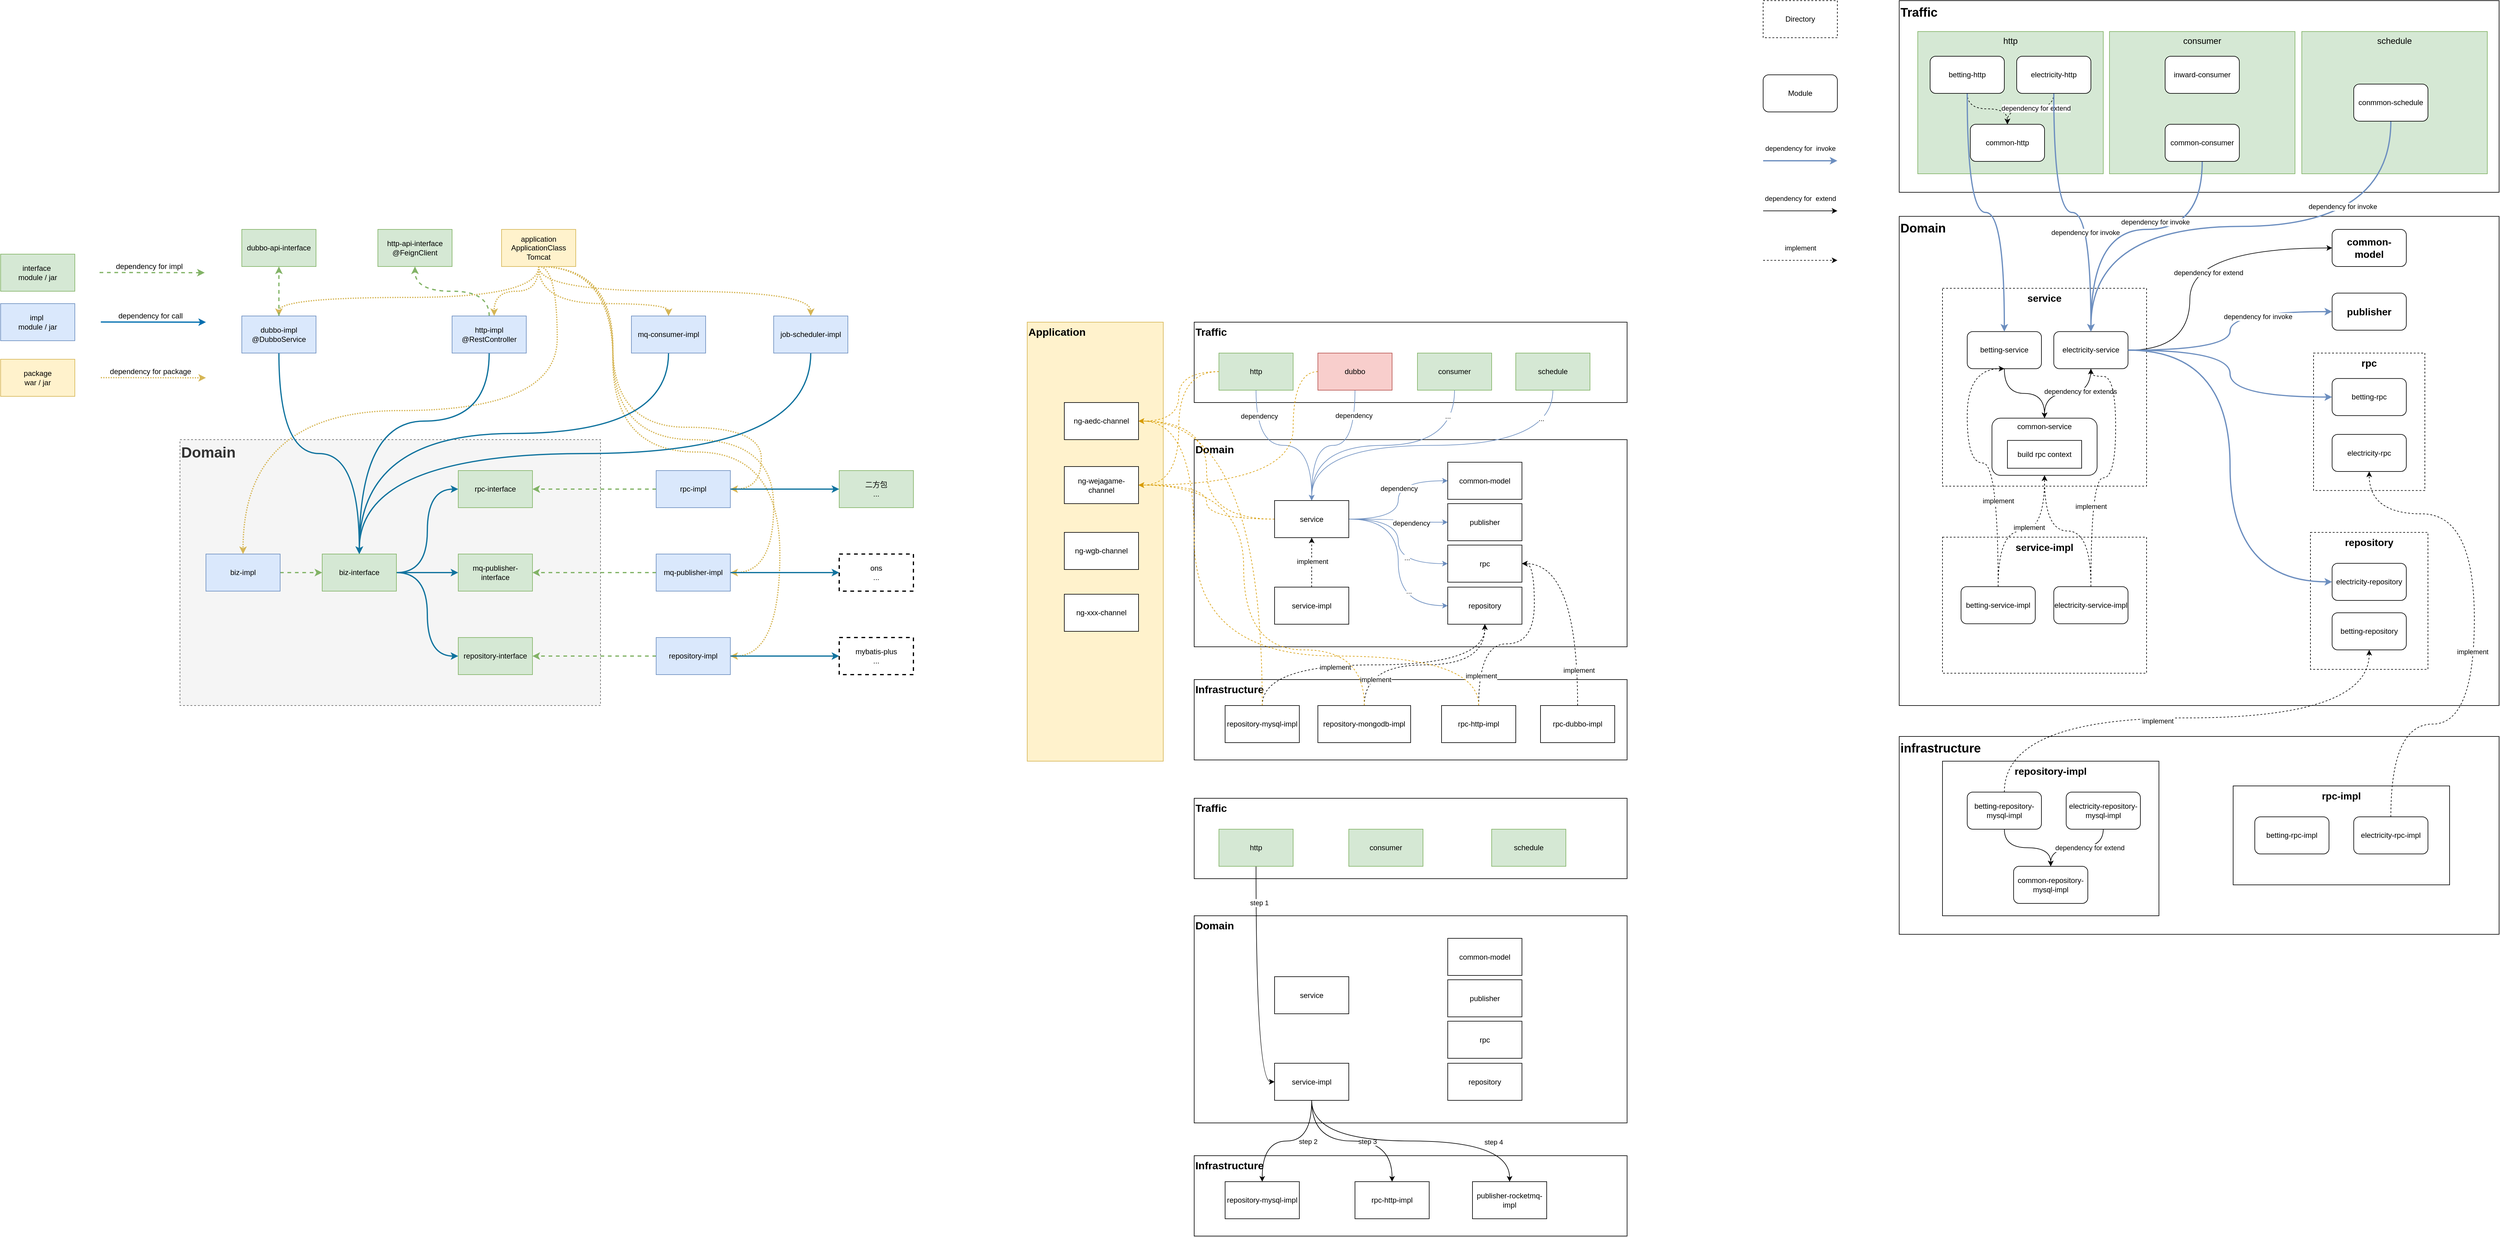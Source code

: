 <mxfile version="21.6.9" type="github">
  <diagram id="y8nd4SXiOJbdPAyT8sHm" name="第 1 页">
    <mxGraphModel dx="1434" dy="1959" grid="1" gridSize="10" guides="1" tooltips="1" connect="1" arrows="1" fold="1" page="1" pageScale="1" pageWidth="827" pageHeight="1169" math="0" shadow="0">
      <root>
        <mxCell id="0" />
        <mxCell id="1" parent="0" />
        <mxCell id="ba_UE_2rI5_hPQJ9xum3-55" value="infrastructure" style="rounded=0;whiteSpace=wrap;html=1;align=left;verticalAlign=top;fontStyle=1;fontSize=20;" vertex="1" parent="1">
          <mxGeometry x="3140" y="1030" width="970" height="320" as="geometry" />
        </mxCell>
        <mxCell id="ba_UE_2rI5_hPQJ9xum3-57" value="repository-impl" style="rounded=0;whiteSpace=wrap;html=1;verticalAlign=top;fontSize=16;fontStyle=1" vertex="1" parent="1">
          <mxGeometry x="3210" y="1070" width="350" height="250" as="geometry" />
        </mxCell>
        <mxCell id="ba_UE_2rI5_hPQJ9xum3-1" value="Domain" style="rounded=0;whiteSpace=wrap;html=1;fontStyle=1;align=left;verticalAlign=top;fontSize=20;" vertex="1" parent="1">
          <mxGeometry x="3140" y="188.88" width="970" height="791.12" as="geometry" />
        </mxCell>
        <mxCell id="dGnXht2ajbpUMMOawQ0t-34" value="Application" style="rounded=0;whiteSpace=wrap;html=1;fontSize=17;fontStyle=1;align=left;verticalAlign=top;fillColor=#fff2cc;strokeColor=#d6b656;" parent="1" vertex="1">
          <mxGeometry x="1730" y="360" width="220" height="710" as="geometry" />
        </mxCell>
        <mxCell id="68mi13O_anb0eEHPfkuq-36" value="Domain" style="rounded=0;whiteSpace=wrap;html=1;fillColor=#f5f5f5;fontColor=#333333;strokeColor=#666666;verticalAlign=top;align=left;fontStyle=1;fontSize=24;dashed=1;" parent="1" vertex="1">
          <mxGeometry x="360" y="550" width="680" height="430" as="geometry" />
        </mxCell>
        <mxCell id="68mi13O_anb0eEHPfkuq-4" style="edgeStyle=orthogonalEdgeStyle;rounded=0;orthogonalLoop=1;jettySize=auto;html=1;entryX=0.5;entryY=0;entryDx=0;entryDy=0;exitX=0.5;exitY=1;exitDx=0;exitDy=0;curved=1;fillColor=#fff2cc;strokeColor=#d6b656;strokeWidth=2;dashed=1;dashPattern=1 1;" parent="1" source="68mi13O_anb0eEHPfkuq-1" target="68mi13O_anb0eEHPfkuq-2" edge="1">
          <mxGeometry relative="1" as="geometry">
            <Array as="points">
              <mxPoint x="940" y="320" />
              <mxPoint x="520" y="320" />
            </Array>
          </mxGeometry>
        </mxCell>
        <mxCell id="68mi13O_anb0eEHPfkuq-5" style="rounded=0;orthogonalLoop=1;jettySize=auto;html=1;entryX=0.567;entryY=0;entryDx=0;entryDy=0;entryPerimeter=0;exitX=0.5;exitY=1;exitDx=0;exitDy=0;edgeStyle=orthogonalEdgeStyle;curved=1;fillColor=#fff2cc;strokeColor=#d6b656;strokeWidth=2;dashed=1;dashPattern=1 1;" parent="1" source="68mi13O_anb0eEHPfkuq-1" target="68mi13O_anb0eEHPfkuq-3" edge="1">
          <mxGeometry relative="1" as="geometry" />
        </mxCell>
        <mxCell id="68mi13O_anb0eEHPfkuq-10" style="rounded=0;orthogonalLoop=1;jettySize=auto;html=1;exitX=0.5;exitY=1;exitDx=0;exitDy=0;entryX=0.5;entryY=0;entryDx=0;entryDy=0;fillColor=#fff2cc;strokeColor=#d6b656;strokeWidth=2;dashed=1;dashPattern=1 1;edgeStyle=orthogonalEdgeStyle;curved=1;" parent="1" source="68mi13O_anb0eEHPfkuq-1" target="68mi13O_anb0eEHPfkuq-9" edge="1">
          <mxGeometry relative="1" as="geometry">
            <Array as="points">
              <mxPoint x="970" y="270" />
              <mxPoint x="970" y="503" />
              <mxPoint x="462" y="503" />
            </Array>
          </mxGeometry>
        </mxCell>
        <mxCell id="68mi13O_anb0eEHPfkuq-42" style="rounded=0;orthogonalLoop=1;jettySize=auto;html=1;fontSize=12;exitX=0.5;exitY=1;exitDx=0;exitDy=0;entryX=0.5;entryY=0;entryDx=0;entryDy=0;edgeStyle=orthogonalEdgeStyle;curved=1;fillColor=#fff2cc;strokeColor=#d6b656;strokeWidth=2;dashed=1;dashPattern=1 1;" parent="1" source="68mi13O_anb0eEHPfkuq-1" target="68mi13O_anb0eEHPfkuq-41" edge="1">
          <mxGeometry relative="1" as="geometry">
            <mxPoint x="1200" y="300" as="targetPoint" />
            <Array as="points">
              <mxPoint x="940" y="330" />
              <mxPoint x="1150" y="330" />
            </Array>
          </mxGeometry>
        </mxCell>
        <mxCell id="68mi13O_anb0eEHPfkuq-44" style="edgeStyle=orthogonalEdgeStyle;curved=1;rounded=0;orthogonalLoop=1;jettySize=auto;html=1;entryX=1;entryY=0.5;entryDx=0;entryDy=0;fontSize=12;exitX=0.5;exitY=1;exitDx=0;exitDy=0;fillColor=#fff2cc;strokeColor=#d6b656;strokeWidth=2;dashed=1;dashPattern=1 1;" parent="1" source="68mi13O_anb0eEHPfkuq-1" target="68mi13O_anb0eEHPfkuq-27" edge="1">
          <mxGeometry relative="1" as="geometry">
            <Array as="points">
              <mxPoint x="1060" y="530" />
              <mxPoint x="1300" y="530" />
              <mxPoint x="1300" y="630" />
            </Array>
          </mxGeometry>
        </mxCell>
        <mxCell id="68mi13O_anb0eEHPfkuq-45" style="edgeStyle=orthogonalEdgeStyle;curved=1;rounded=0;orthogonalLoop=1;jettySize=auto;html=1;entryX=1;entryY=0.5;entryDx=0;entryDy=0;fontSize=12;exitX=0.5;exitY=1;exitDx=0;exitDy=0;fillColor=#fff2cc;strokeColor=#d6b656;strokeWidth=2;dashed=1;dashPattern=1 1;" parent="1" source="68mi13O_anb0eEHPfkuq-1" target="68mi13O_anb0eEHPfkuq-28" edge="1">
          <mxGeometry relative="1" as="geometry">
            <Array as="points">
              <mxPoint x="1060" y="550" />
              <mxPoint x="1320" y="550" />
              <mxPoint x="1320" y="765" />
            </Array>
          </mxGeometry>
        </mxCell>
        <mxCell id="68mi13O_anb0eEHPfkuq-46" style="edgeStyle=orthogonalEdgeStyle;curved=1;rounded=0;orthogonalLoop=1;jettySize=auto;html=1;entryX=1;entryY=0.5;entryDx=0;entryDy=0;fontSize=12;exitX=0.5;exitY=1;exitDx=0;exitDy=0;fillColor=#fff2cc;strokeColor=#d6b656;strokeWidth=2;dashed=1;dashPattern=1 1;" parent="1" source="68mi13O_anb0eEHPfkuq-1" target="68mi13O_anb0eEHPfkuq-29" edge="1">
          <mxGeometry relative="1" as="geometry">
            <Array as="points">
              <mxPoint x="1060" y="570" />
              <mxPoint x="1330" y="570" />
              <mxPoint x="1330" y="900" />
            </Array>
          </mxGeometry>
        </mxCell>
        <mxCell id="68mi13O_anb0eEHPfkuq-74" style="edgeStyle=orthogonalEdgeStyle;curved=1;rounded=0;orthogonalLoop=1;jettySize=auto;html=1;entryX=0.5;entryY=0;entryDx=0;entryDy=0;strokeWidth=2;fontSize=12;exitX=0.5;exitY=1;exitDx=0;exitDy=0;fillColor=#fff2cc;strokeColor=#d6b656;dashed=1;dashPattern=1 1;" parent="1" source="68mi13O_anb0eEHPfkuq-1" target="68mi13O_anb0eEHPfkuq-61" edge="1">
          <mxGeometry relative="1" as="geometry" />
        </mxCell>
        <mxCell id="68mi13O_anb0eEHPfkuq-1" value="application&lt;br&gt;ApplicationClass&lt;br&gt;Tomcat" style="rounded=0;whiteSpace=wrap;html=1;fillColor=#fff2cc;strokeColor=#d6b656;" parent="1" vertex="1">
          <mxGeometry x="880" y="210" width="120" height="60" as="geometry" />
        </mxCell>
        <mxCell id="68mi13O_anb0eEHPfkuq-12" style="rounded=0;orthogonalLoop=1;jettySize=auto;html=1;entryX=0.5;entryY=0;entryDx=0;entryDy=0;exitX=0.5;exitY=1;exitDx=0;exitDy=0;strokeWidth=2;fillColor=#b1ddf0;strokeColor=#10739e;edgeStyle=orthogonalEdgeStyle;curved=1;" parent="1" source="68mi13O_anb0eEHPfkuq-2" target="68mi13O_anb0eEHPfkuq-8" edge="1">
          <mxGeometry relative="1" as="geometry" />
        </mxCell>
        <mxCell id="68mi13O_anb0eEHPfkuq-37" style="edgeStyle=orthogonalEdgeStyle;rounded=0;orthogonalLoop=1;jettySize=auto;html=1;entryX=0.5;entryY=1;entryDx=0;entryDy=0;fontSize=24;dashed=1;fillColor=#d5e8d4;strokeColor=#82b366;strokeWidth=2;curved=1;" parent="1" source="68mi13O_anb0eEHPfkuq-2" target="68mi13O_anb0eEHPfkuq-16" edge="1">
          <mxGeometry relative="1" as="geometry" />
        </mxCell>
        <mxCell id="68mi13O_anb0eEHPfkuq-2" value="dubbo-impl&lt;br&gt;@DubboService" style="rounded=0;whiteSpace=wrap;html=1;fillColor=#dae8fc;strokeColor=#6c8ebf;" parent="1" vertex="1">
          <mxGeometry x="460" y="350" width="120" height="60" as="geometry" />
        </mxCell>
        <mxCell id="68mi13O_anb0eEHPfkuq-13" style="rounded=0;orthogonalLoop=1;jettySize=auto;html=1;entryX=0.5;entryY=0;entryDx=0;entryDy=0;exitX=0.5;exitY=1;exitDx=0;exitDy=0;strokeWidth=2;fillColor=#b1ddf0;strokeColor=#10739e;edgeStyle=orthogonalEdgeStyle;curved=1;" parent="1" source="68mi13O_anb0eEHPfkuq-3" target="68mi13O_anb0eEHPfkuq-8" edge="1">
          <mxGeometry relative="1" as="geometry">
            <Array as="points">
              <mxPoint x="860" y="520" />
              <mxPoint x="650" y="520" />
            </Array>
          </mxGeometry>
        </mxCell>
        <mxCell id="68mi13O_anb0eEHPfkuq-39" style="edgeStyle=orthogonalEdgeStyle;rounded=0;orthogonalLoop=1;jettySize=auto;html=1;entryX=0.5;entryY=1;entryDx=0;entryDy=0;fontSize=12;dashed=1;fillColor=#d5e8d4;strokeColor=#82b366;strokeWidth=2;curved=1;" parent="1" source="68mi13O_anb0eEHPfkuq-3" target="68mi13O_anb0eEHPfkuq-17" edge="1">
          <mxGeometry relative="1" as="geometry" />
        </mxCell>
        <mxCell id="68mi13O_anb0eEHPfkuq-3" value="http-impl&lt;br&gt;@RestController" style="rounded=0;whiteSpace=wrap;html=1;fillColor=#dae8fc;strokeColor=#6c8ebf;" parent="1" vertex="1">
          <mxGeometry x="800" y="350" width="120" height="60" as="geometry" />
        </mxCell>
        <mxCell id="68mi13O_anb0eEHPfkuq-24" style="edgeStyle=orthogonalEdgeStyle;rounded=0;orthogonalLoop=1;jettySize=auto;html=1;entryX=0;entryY=0.5;entryDx=0;entryDy=0;curved=1;strokeWidth=2;fillColor=#b1ddf0;strokeColor=#10739e;" parent="1" source="68mi13O_anb0eEHPfkuq-8" target="68mi13O_anb0eEHPfkuq-21" edge="1">
          <mxGeometry relative="1" as="geometry" />
        </mxCell>
        <mxCell id="68mi13O_anb0eEHPfkuq-25" style="edgeStyle=orthogonalEdgeStyle;rounded=0;orthogonalLoop=1;jettySize=auto;html=1;entryX=0;entryY=0.5;entryDx=0;entryDy=0;strokeWidth=2;fillColor=#b1ddf0;strokeColor=#10739e;" parent="1" source="68mi13O_anb0eEHPfkuq-8" target="68mi13O_anb0eEHPfkuq-22" edge="1">
          <mxGeometry relative="1" as="geometry" />
        </mxCell>
        <mxCell id="68mi13O_anb0eEHPfkuq-26" style="edgeStyle=orthogonalEdgeStyle;rounded=0;orthogonalLoop=1;jettySize=auto;html=1;entryX=0;entryY=0.5;entryDx=0;entryDy=0;curved=1;exitX=1;exitY=0.5;exitDx=0;exitDy=0;strokeWidth=2;fillColor=#b1ddf0;strokeColor=#10739e;" parent="1" source="68mi13O_anb0eEHPfkuq-8" target="68mi13O_anb0eEHPfkuq-23" edge="1">
          <mxGeometry relative="1" as="geometry" />
        </mxCell>
        <mxCell id="68mi13O_anb0eEHPfkuq-8" value="biz-interface&lt;br&gt;" style="rounded=0;whiteSpace=wrap;html=1;fillColor=#d5e8d4;strokeColor=#82b366;" parent="1" vertex="1">
          <mxGeometry x="590" y="735" width="120" height="60" as="geometry" />
        </mxCell>
        <mxCell id="68mi13O_anb0eEHPfkuq-19" style="rounded=0;orthogonalLoop=1;jettySize=auto;html=1;entryX=0;entryY=0.5;entryDx=0;entryDy=0;exitX=1;exitY=0.5;exitDx=0;exitDy=0;edgeStyle=orthogonalEdgeStyle;curved=1;dashed=1;fillColor=#d5e8d4;strokeColor=#82b366;strokeWidth=2;" parent="1" source="68mi13O_anb0eEHPfkuq-9" target="68mi13O_anb0eEHPfkuq-8" edge="1">
          <mxGeometry relative="1" as="geometry" />
        </mxCell>
        <mxCell id="68mi13O_anb0eEHPfkuq-9" value="biz-impl" style="rounded=0;whiteSpace=wrap;html=1;fillColor=#dae8fc;strokeColor=#6c8ebf;" parent="1" vertex="1">
          <mxGeometry x="402" y="735" width="120" height="60" as="geometry" />
        </mxCell>
        <mxCell id="68mi13O_anb0eEHPfkuq-16" value="dubbo-api-interface" style="rounded=0;whiteSpace=wrap;html=1;fillColor=#d5e8d4;strokeColor=#82b366;" parent="1" vertex="1">
          <mxGeometry x="460" y="210" width="120" height="60" as="geometry" />
        </mxCell>
        <mxCell id="68mi13O_anb0eEHPfkuq-17" value="http-api-interface&lt;br&gt;@FeignClient" style="rounded=0;whiteSpace=wrap;html=1;fillColor=#d5e8d4;strokeColor=#82b366;" parent="1" vertex="1">
          <mxGeometry x="680" y="210" width="120" height="60" as="geometry" />
        </mxCell>
        <mxCell id="68mi13O_anb0eEHPfkuq-21" value="rpc-interface" style="rounded=0;whiteSpace=wrap;html=1;fillColor=#d5e8d4;strokeColor=#82b366;" parent="1" vertex="1">
          <mxGeometry x="810" y="600" width="120" height="60" as="geometry" />
        </mxCell>
        <mxCell id="68mi13O_anb0eEHPfkuq-22" value="mq-publisher-interface" style="rounded=0;whiteSpace=wrap;html=1;fillColor=#d5e8d4;strokeColor=#82b366;" parent="1" vertex="1">
          <mxGeometry x="810" y="735" width="120" height="60" as="geometry" />
        </mxCell>
        <mxCell id="68mi13O_anb0eEHPfkuq-23" value="repository-interface" style="rounded=0;whiteSpace=wrap;html=1;fillColor=#d5e8d4;strokeColor=#82b366;" parent="1" vertex="1">
          <mxGeometry x="810" y="870" width="120" height="60" as="geometry" />
        </mxCell>
        <mxCell id="68mi13O_anb0eEHPfkuq-30" style="edgeStyle=orthogonalEdgeStyle;rounded=0;orthogonalLoop=1;jettySize=auto;html=1;entryX=1;entryY=0.5;entryDx=0;entryDy=0;dashed=1;fillColor=#d5e8d4;strokeColor=#82b366;strokeWidth=2;" parent="1" source="68mi13O_anb0eEHPfkuq-27" target="68mi13O_anb0eEHPfkuq-21" edge="1">
          <mxGeometry relative="1" as="geometry" />
        </mxCell>
        <mxCell id="68mi13O_anb0eEHPfkuq-53" style="edgeStyle=orthogonalEdgeStyle;curved=1;rounded=0;orthogonalLoop=1;jettySize=auto;html=1;entryX=0;entryY=0.5;entryDx=0;entryDy=0;fontSize=12;strokeWidth=2;fillColor=#b1ddf0;strokeColor=#10739e;" parent="1" source="68mi13O_anb0eEHPfkuq-27" target="68mi13O_anb0eEHPfkuq-50" edge="1">
          <mxGeometry relative="1" as="geometry" />
        </mxCell>
        <mxCell id="68mi13O_anb0eEHPfkuq-27" value="rpc-impl" style="rounded=0;whiteSpace=wrap;html=1;fillColor=#dae8fc;strokeColor=#6c8ebf;" parent="1" vertex="1">
          <mxGeometry x="1130" y="600" width="120" height="60" as="geometry" />
        </mxCell>
        <mxCell id="68mi13O_anb0eEHPfkuq-32" style="edgeStyle=orthogonalEdgeStyle;rounded=0;orthogonalLoop=1;jettySize=auto;html=1;entryX=1;entryY=0.5;entryDx=0;entryDy=0;dashed=1;fillColor=#d5e8d4;strokeColor=#82b366;strokeWidth=2;" parent="1" source="68mi13O_anb0eEHPfkuq-28" target="68mi13O_anb0eEHPfkuq-22" edge="1">
          <mxGeometry relative="1" as="geometry" />
        </mxCell>
        <mxCell id="68mi13O_anb0eEHPfkuq-55" style="edgeStyle=orthogonalEdgeStyle;curved=1;rounded=0;orthogonalLoop=1;jettySize=auto;html=1;entryX=0;entryY=0.5;entryDx=0;entryDy=0;fontSize=12;strokeWidth=2;fillColor=#b1ddf0;strokeColor=#10739e;" parent="1" source="68mi13O_anb0eEHPfkuq-28" target="68mi13O_anb0eEHPfkuq-51" edge="1">
          <mxGeometry relative="1" as="geometry" />
        </mxCell>
        <mxCell id="68mi13O_anb0eEHPfkuq-28" value="mq-publisher-impl" style="rounded=0;whiteSpace=wrap;html=1;fillColor=#dae8fc;strokeColor=#6c8ebf;" parent="1" vertex="1">
          <mxGeometry x="1130" y="735" width="120" height="60" as="geometry" />
        </mxCell>
        <mxCell id="68mi13O_anb0eEHPfkuq-34" style="edgeStyle=orthogonalEdgeStyle;rounded=0;orthogonalLoop=1;jettySize=auto;html=1;entryX=1;entryY=0.5;entryDx=0;entryDy=0;dashed=1;fillColor=#d5e8d4;strokeColor=#82b366;strokeWidth=2;" parent="1" source="68mi13O_anb0eEHPfkuq-29" target="68mi13O_anb0eEHPfkuq-23" edge="1">
          <mxGeometry relative="1" as="geometry" />
        </mxCell>
        <mxCell id="68mi13O_anb0eEHPfkuq-75" style="edgeStyle=orthogonalEdgeStyle;curved=1;rounded=0;orthogonalLoop=1;jettySize=auto;html=1;entryX=0;entryY=0.5;entryDx=0;entryDy=0;strokeWidth=2;fontSize=12;fillColor=#b1ddf0;strokeColor=#10739e;" parent="1" source="68mi13O_anb0eEHPfkuq-29" target="68mi13O_anb0eEHPfkuq-52" edge="1">
          <mxGeometry relative="1" as="geometry" />
        </mxCell>
        <mxCell id="68mi13O_anb0eEHPfkuq-29" value="repository-impl" style="rounded=0;whiteSpace=wrap;html=1;fillColor=#dae8fc;strokeColor=#6c8ebf;" parent="1" vertex="1">
          <mxGeometry x="1130" y="870" width="120" height="60" as="geometry" />
        </mxCell>
        <mxCell id="68mi13O_anb0eEHPfkuq-63" style="rounded=0;orthogonalLoop=1;jettySize=auto;html=1;entryX=0.5;entryY=0;entryDx=0;entryDy=0;fontSize=12;exitX=0.5;exitY=1;exitDx=0;exitDy=0;strokeWidth=2;fillColor=#b1ddf0;strokeColor=#10739e;edgeStyle=orthogonalEdgeStyle;curved=1;" parent="1" source="68mi13O_anb0eEHPfkuq-41" target="68mi13O_anb0eEHPfkuq-8" edge="1">
          <mxGeometry relative="1" as="geometry">
            <mxPoint x="1270" y="430" as="sourcePoint" />
            <Array as="points">
              <mxPoint x="1150" y="540" />
              <mxPoint x="650" y="540" />
            </Array>
          </mxGeometry>
        </mxCell>
        <mxCell id="68mi13O_anb0eEHPfkuq-41" value="mq-consumer-impl" style="rounded=0;whiteSpace=wrap;html=1;fontSize=12;fillColor=#dae8fc;strokeColor=#6c8ebf;" parent="1" vertex="1">
          <mxGeometry x="1090" y="350" width="120" height="60" as="geometry" />
        </mxCell>
        <mxCell id="68mi13O_anb0eEHPfkuq-50" value="二方包&lt;br&gt;..." style="rounded=0;whiteSpace=wrap;html=1;fontSize=12;fillColor=#d5e8d4;strokeColor=#82b366;" parent="1" vertex="1">
          <mxGeometry x="1426" y="600" width="120" height="60" as="geometry" />
        </mxCell>
        <mxCell id="68mi13O_anb0eEHPfkuq-51" value="ons&lt;br&gt;..." style="rounded=0;whiteSpace=wrap;html=1;fontSize=12;strokeColor=#000000;dashed=1;strokeWidth=2;" parent="1" vertex="1">
          <mxGeometry x="1426" y="735" width="120" height="60" as="geometry" />
        </mxCell>
        <mxCell id="68mi13O_anb0eEHPfkuq-52" value="mybatis-plus&lt;br&gt;..." style="rounded=0;whiteSpace=wrap;html=1;fontSize=12;dashed=1;strokeColor=#000000;strokeWidth=2;" parent="1" vertex="1">
          <mxGeometry x="1426" y="870" width="120" height="60" as="geometry" />
        </mxCell>
        <mxCell id="68mi13O_anb0eEHPfkuq-58" value="interface&amp;nbsp;&lt;br&gt;module / jar" style="rounded=0;whiteSpace=wrap;html=1;fontSize=12;fillColor=#d5e8d4;strokeColor=#82b366;" parent="1" vertex="1">
          <mxGeometry x="70" y="250" width="120" height="60" as="geometry" />
        </mxCell>
        <mxCell id="68mi13O_anb0eEHPfkuq-59" value="impl&amp;nbsp;&lt;br&gt;module / jar" style="rounded=0;whiteSpace=wrap;html=1;fontSize=12;fillColor=#dae8fc;strokeColor=#6c8ebf;" parent="1" vertex="1">
          <mxGeometry x="70" y="330" width="120" height="60" as="geometry" />
        </mxCell>
        <mxCell id="68mi13O_anb0eEHPfkuq-62" style="rounded=0;orthogonalLoop=1;jettySize=auto;html=1;fontSize=12;exitX=0.5;exitY=1;exitDx=0;exitDy=0;entryX=0.5;entryY=0;entryDx=0;entryDy=0;edgeStyle=orthogonalEdgeStyle;curved=1;strokeWidth=2;fillColor=#b1ddf0;strokeColor=#10739e;" parent="1" source="68mi13O_anb0eEHPfkuq-61" target="68mi13O_anb0eEHPfkuq-8" edge="1">
          <mxGeometry relative="1" as="geometry">
            <mxPoint x="650" y="730" as="targetPoint" />
          </mxGeometry>
        </mxCell>
        <mxCell id="68mi13O_anb0eEHPfkuq-61" value="job-scheduler-impl" style="rounded=0;whiteSpace=wrap;html=1;fontSize=12;fillColor=#dae8fc;strokeColor=#6c8ebf;" parent="1" vertex="1">
          <mxGeometry x="1320" y="350" width="120" height="60" as="geometry" />
        </mxCell>
        <mxCell id="68mi13O_anb0eEHPfkuq-76" value="package&lt;br&gt;war / jar" style="rounded=0;whiteSpace=wrap;html=1;fillColor=#fff2cc;strokeColor=#d6b656;" parent="1" vertex="1">
          <mxGeometry x="70" y="420" width="120" height="60" as="geometry" />
        </mxCell>
        <mxCell id="68mi13O_anb0eEHPfkuq-81" value="" style="endArrow=classic;html=1;rounded=0;dashed=1;strokeWidth=2;fontSize=17;fillColor=#d5e8d4;strokeColor=#82b366;" parent="1" edge="1">
          <mxGeometry width="50" height="50" relative="1" as="geometry">
            <mxPoint x="230" y="279.71" as="sourcePoint" />
            <mxPoint x="400" y="280" as="targetPoint" />
          </mxGeometry>
        </mxCell>
        <mxCell id="68mi13O_anb0eEHPfkuq-82" value="dependency for impl" style="edgeLabel;html=1;align=center;verticalAlign=middle;resizable=0;points=[];fontSize=12;" parent="68mi13O_anb0eEHPfkuq-81" vertex="1" connectable="0">
          <mxGeometry x="0.319" y="2" relative="1" as="geometry">
            <mxPoint x="-32" y="-8" as="offset" />
          </mxGeometry>
        </mxCell>
        <mxCell id="68mi13O_anb0eEHPfkuq-83" value="" style="endArrow=classic;html=1;rounded=0;strokeWidth=2;fontSize=17;fillColor=#1ba1e2;strokeColor=#006EAF;" parent="1" edge="1">
          <mxGeometry width="50" height="50" relative="1" as="geometry">
            <mxPoint x="232" y="359.71" as="sourcePoint" />
            <mxPoint x="402" y="360" as="targetPoint" />
          </mxGeometry>
        </mxCell>
        <mxCell id="68mi13O_anb0eEHPfkuq-84" value="dependency for call" style="edgeLabel;html=1;align=center;verticalAlign=middle;resizable=0;points=[];fontSize=12;" parent="68mi13O_anb0eEHPfkuq-83" vertex="1" connectable="0">
          <mxGeometry x="0.319" y="2" relative="1" as="geometry">
            <mxPoint x="-32" y="-8" as="offset" />
          </mxGeometry>
        </mxCell>
        <mxCell id="68mi13O_anb0eEHPfkuq-85" value="" style="endArrow=classic;html=1;rounded=0;dashed=1;dashPattern=1 1;strokeWidth=2;fontSize=17;fillColor=#fff2cc;strokeColor=#d6b656;" parent="1" edge="1">
          <mxGeometry width="50" height="50" relative="1" as="geometry">
            <mxPoint x="232" y="449.71" as="sourcePoint" />
            <mxPoint x="402" y="450" as="targetPoint" />
          </mxGeometry>
        </mxCell>
        <mxCell id="68mi13O_anb0eEHPfkuq-86" value="dependency for package" style="edgeLabel;html=1;align=center;verticalAlign=middle;resizable=0;points=[];fontSize=12;" parent="68mi13O_anb0eEHPfkuq-85" vertex="1" connectable="0">
          <mxGeometry x="0.319" y="2" relative="1" as="geometry">
            <mxPoint x="-32" y="-8" as="offset" />
          </mxGeometry>
        </mxCell>
        <mxCell id="xN2glCM1e-zBbZoXEVBO-1" value="Traffic" style="rounded=0;whiteSpace=wrap;html=1;verticalAlign=top;align=left;fontStyle=1;fontSize=17;" parent="1" vertex="1">
          <mxGeometry x="2000" y="360" width="700" height="130" as="geometry" />
        </mxCell>
        <mxCell id="xN2glCM1e-zBbZoXEVBO-2" value="Domain" style="rounded=0;whiteSpace=wrap;html=1;fontStyle=1;fontSize=17;verticalAlign=top;align=left;" parent="1" vertex="1">
          <mxGeometry x="2000" y="550" width="700" height="335" as="geometry" />
        </mxCell>
        <mxCell id="xN2glCM1e-zBbZoXEVBO-3" value="Infrastructure" style="rounded=0;whiteSpace=wrap;html=1;fontStyle=1;verticalAlign=top;align=left;fontSize=17;" parent="1" vertex="1">
          <mxGeometry x="2000" y="938" width="700" height="130" as="geometry" />
        </mxCell>
        <mxCell id="dGnXht2ajbpUMMOawQ0t-17" style="edgeStyle=orthogonalEdgeStyle;rounded=0;orthogonalLoop=1;jettySize=auto;html=1;entryX=0.5;entryY=0;entryDx=0;entryDy=0;curved=1;fillColor=#dae8fc;strokeColor=#6c8ebf;" parent="1" source="xN2glCM1e-zBbZoXEVBO-4" target="xN2glCM1e-zBbZoXEVBO-8" edge="1">
          <mxGeometry relative="1" as="geometry" />
        </mxCell>
        <mxCell id="dGnXht2ajbpUMMOawQ0t-24" value="dependency" style="edgeLabel;html=1;align=center;verticalAlign=middle;resizable=0;points=[];" parent="dGnXht2ajbpUMMOawQ0t-17" vertex="1" connectable="0">
          <mxGeometry x="-0.687" y="5" relative="1" as="geometry">
            <mxPoint as="offset" />
          </mxGeometry>
        </mxCell>
        <mxCell id="dGnXht2ajbpUMMOawQ0t-44" style="edgeStyle=orthogonalEdgeStyle;rounded=0;orthogonalLoop=1;jettySize=auto;html=1;entryX=1;entryY=0.5;entryDx=0;entryDy=0;exitX=0;exitY=0.5;exitDx=0;exitDy=0;curved=1;dashed=1;fillColor=#ffe6cc;strokeColor=#d79b00;" parent="1" source="xN2glCM1e-zBbZoXEVBO-4" target="dGnXht2ajbpUMMOawQ0t-36" edge="1">
          <mxGeometry relative="1" as="geometry" />
        </mxCell>
        <mxCell id="xN2glCM1e-zBbZoXEVBO-4" value="http" style="rounded=0;whiteSpace=wrap;html=1;fillColor=#d5e8d4;strokeColor=#82b366;" parent="1" vertex="1">
          <mxGeometry x="2040" y="410" width="120" height="60" as="geometry" />
        </mxCell>
        <mxCell id="dGnXht2ajbpUMMOawQ0t-18" style="edgeStyle=orthogonalEdgeStyle;rounded=0;orthogonalLoop=1;jettySize=auto;html=1;entryX=0.5;entryY=0;entryDx=0;entryDy=0;curved=1;fillColor=#dae8fc;strokeColor=#6c8ebf;" parent="1" source="xN2glCM1e-zBbZoXEVBO-5" target="xN2glCM1e-zBbZoXEVBO-8" edge="1">
          <mxGeometry relative="1" as="geometry" />
        </mxCell>
        <mxCell id="dGnXht2ajbpUMMOawQ0t-25" value="dependency" style="edgeLabel;html=1;align=center;verticalAlign=middle;resizable=0;points=[];" parent="dGnXht2ajbpUMMOawQ0t-18" vertex="1" connectable="0">
          <mxGeometry x="-0.67" y="-2" relative="1" as="geometry">
            <mxPoint as="offset" />
          </mxGeometry>
        </mxCell>
        <mxCell id="dGnXht2ajbpUMMOawQ0t-45" style="edgeStyle=orthogonalEdgeStyle;rounded=0;orthogonalLoop=1;jettySize=auto;html=1;entryX=1;entryY=0.5;entryDx=0;entryDy=0;exitX=0;exitY=0.5;exitDx=0;exitDy=0;dashed=1;fillColor=#ffe6cc;strokeColor=#d79b00;curved=1;" parent="1" source="xN2glCM1e-zBbZoXEVBO-5" target="dGnXht2ajbpUMMOawQ0t-36" edge="1">
          <mxGeometry relative="1" as="geometry">
            <Array as="points">
              <mxPoint x="2160" y="440" />
              <mxPoint x="2160" y="624" />
            </Array>
          </mxGeometry>
        </mxCell>
        <mxCell id="xN2glCM1e-zBbZoXEVBO-5" value="dubbo" style="rounded=0;whiteSpace=wrap;html=1;fillColor=#f8cecc;strokeColor=#b85450;" parent="1" vertex="1">
          <mxGeometry x="2200" y="410" width="120" height="60" as="geometry" />
        </mxCell>
        <mxCell id="dGnXht2ajbpUMMOawQ0t-19" style="edgeStyle=orthogonalEdgeStyle;rounded=0;orthogonalLoop=1;jettySize=auto;html=1;entryX=0.5;entryY=0;entryDx=0;entryDy=0;exitX=0.5;exitY=1;exitDx=0;exitDy=0;curved=1;fillColor=#dae8fc;strokeColor=#6c8ebf;" parent="1" source="xN2glCM1e-zBbZoXEVBO-6" target="xN2glCM1e-zBbZoXEVBO-8" edge="1">
          <mxGeometry relative="1" as="geometry" />
        </mxCell>
        <mxCell id="dGnXht2ajbpUMMOawQ0t-26" value="..." style="edgeLabel;html=1;align=center;verticalAlign=middle;resizable=0;points=[];" parent="dGnXht2ajbpUMMOawQ0t-19" vertex="1" connectable="0">
          <mxGeometry x="-0.809" y="-7" relative="1" as="geometry">
            <mxPoint x="-4" y="3" as="offset" />
          </mxGeometry>
        </mxCell>
        <mxCell id="xN2glCM1e-zBbZoXEVBO-6" value="consumer" style="rounded=0;whiteSpace=wrap;html=1;fillColor=#d5e8d4;strokeColor=#82b366;" parent="1" vertex="1">
          <mxGeometry x="2361" y="410" width="120" height="60" as="geometry" />
        </mxCell>
        <mxCell id="dGnXht2ajbpUMMOawQ0t-20" style="edgeStyle=orthogonalEdgeStyle;rounded=0;orthogonalLoop=1;jettySize=auto;html=1;entryX=0.5;entryY=0;entryDx=0;entryDy=0;exitX=0.5;exitY=1;exitDx=0;exitDy=0;curved=1;fillColor=#dae8fc;strokeColor=#6c8ebf;" parent="1" source="xN2glCM1e-zBbZoXEVBO-7" target="xN2glCM1e-zBbZoXEVBO-8" edge="1">
          <mxGeometry relative="1" as="geometry" />
        </mxCell>
        <mxCell id="dGnXht2ajbpUMMOawQ0t-27" value="..." style="edgeLabel;html=1;align=center;verticalAlign=middle;resizable=0;points=[];" parent="dGnXht2ajbpUMMOawQ0t-20" vertex="1" connectable="0">
          <mxGeometry x="-0.838" y="-19" relative="1" as="geometry">
            <mxPoint as="offset" />
          </mxGeometry>
        </mxCell>
        <mxCell id="dGnXht2ajbpUMMOawQ0t-40" style="edgeStyle=orthogonalEdgeStyle;rounded=0;orthogonalLoop=1;jettySize=auto;html=1;entryX=1;entryY=0.5;entryDx=0;entryDy=0;exitX=0;exitY=0.5;exitDx=0;exitDy=0;curved=1;dashed=1;fillColor=#ffe6cc;strokeColor=#d79b00;" parent="1" source="xN2glCM1e-zBbZoXEVBO-4" target="dGnXht2ajbpUMMOawQ0t-35" edge="1">
          <mxGeometry relative="1" as="geometry" />
        </mxCell>
        <mxCell id="xN2glCM1e-zBbZoXEVBO-7" value="schedule" style="rounded=0;whiteSpace=wrap;html=1;fillColor=#d5e8d4;strokeColor=#82b366;" parent="1" vertex="1">
          <mxGeometry x="2520" y="410" width="120" height="60" as="geometry" />
        </mxCell>
        <mxCell id="xN2glCM1e-zBbZoXEVBO-10" style="edgeStyle=orthogonalEdgeStyle;rounded=0;orthogonalLoop=1;jettySize=auto;html=1;entryX=0;entryY=0.5;entryDx=0;entryDy=0;curved=1;fillColor=#dae8fc;strokeColor=#6c8ebf;" parent="1" source="xN2glCM1e-zBbZoXEVBO-8" target="xN2glCM1e-zBbZoXEVBO-9" edge="1">
          <mxGeometry relative="1" as="geometry" />
        </mxCell>
        <mxCell id="xN2glCM1e-zBbZoXEVBO-11" value="dependency" style="edgeLabel;html=1;align=center;verticalAlign=middle;resizable=0;points=[];" parent="xN2glCM1e-zBbZoXEVBO-10" vertex="1" connectable="0">
          <mxGeometry x="0.165" y="-1" relative="1" as="geometry">
            <mxPoint as="offset" />
          </mxGeometry>
        </mxCell>
        <mxCell id="dGnXht2ajbpUMMOawQ0t-6" style="edgeStyle=orthogonalEdgeStyle;rounded=0;orthogonalLoop=1;jettySize=auto;html=1;entryX=0;entryY=0.5;entryDx=0;entryDy=0;curved=1;fillColor=#dae8fc;strokeColor=#6c8ebf;" parent="1" source="xN2glCM1e-zBbZoXEVBO-8" target="dGnXht2ajbpUMMOawQ0t-4" edge="1">
          <mxGeometry relative="1" as="geometry" />
        </mxCell>
        <mxCell id="dGnXht2ajbpUMMOawQ0t-21" value="dependency" style="edgeLabel;html=1;align=center;verticalAlign=middle;resizable=0;points=[];" parent="dGnXht2ajbpUMMOawQ0t-6" vertex="1" connectable="0">
          <mxGeometry x="0.285" relative="1" as="geometry">
            <mxPoint y="1" as="offset" />
          </mxGeometry>
        </mxCell>
        <mxCell id="dGnXht2ajbpUMMOawQ0t-7" style="edgeStyle=orthogonalEdgeStyle;rounded=0;orthogonalLoop=1;jettySize=auto;html=1;entryX=0;entryY=0.5;entryDx=0;entryDy=0;curved=1;fillColor=#dae8fc;strokeColor=#6c8ebf;" parent="1" source="xN2glCM1e-zBbZoXEVBO-8" target="dGnXht2ajbpUMMOawQ0t-5" edge="1">
          <mxGeometry relative="1" as="geometry" />
        </mxCell>
        <mxCell id="dGnXht2ajbpUMMOawQ0t-22" value="..." style="edgeLabel;html=1;align=center;verticalAlign=middle;resizable=0;points=[];" parent="dGnXht2ajbpUMMOawQ0t-7" vertex="1" connectable="0">
          <mxGeometry x="0.431" y="11" relative="1" as="geometry">
            <mxPoint y="1" as="offset" />
          </mxGeometry>
        </mxCell>
        <mxCell id="dGnXht2ajbpUMMOawQ0t-9" style="edgeStyle=orthogonalEdgeStyle;rounded=0;orthogonalLoop=1;jettySize=auto;html=1;entryX=0;entryY=0.5;entryDx=0;entryDy=0;curved=1;fillColor=#dae8fc;strokeColor=#6c8ebf;" parent="1" source="xN2glCM1e-zBbZoXEVBO-8" target="dGnXht2ajbpUMMOawQ0t-8" edge="1">
          <mxGeometry relative="1" as="geometry" />
        </mxCell>
        <mxCell id="dGnXht2ajbpUMMOawQ0t-23" value="..." style="edgeLabel;html=1;align=center;verticalAlign=middle;resizable=0;points=[];" parent="dGnXht2ajbpUMMOawQ0t-9" vertex="1" connectable="0">
          <mxGeometry x="0.31" y="17" relative="1" as="geometry">
            <mxPoint as="offset" />
          </mxGeometry>
        </mxCell>
        <mxCell id="dGnXht2ajbpUMMOawQ0t-41" style="edgeStyle=orthogonalEdgeStyle;rounded=0;orthogonalLoop=1;jettySize=auto;html=1;entryX=1;entryY=0.5;entryDx=0;entryDy=0;curved=1;dashed=1;fillColor=#ffe6cc;strokeColor=#d79b00;" parent="1" source="xN2glCM1e-zBbZoXEVBO-8" target="dGnXht2ajbpUMMOawQ0t-35" edge="1">
          <mxGeometry relative="1" as="geometry" />
        </mxCell>
        <mxCell id="dGnXht2ajbpUMMOawQ0t-46" style="edgeStyle=orthogonalEdgeStyle;rounded=0;orthogonalLoop=1;jettySize=auto;html=1;entryX=1;entryY=0.5;entryDx=0;entryDy=0;dashed=1;curved=1;fillColor=#ffe6cc;strokeColor=#d79b00;" parent="1" source="xN2glCM1e-zBbZoXEVBO-8" target="dGnXht2ajbpUMMOawQ0t-36" edge="1">
          <mxGeometry relative="1" as="geometry" />
        </mxCell>
        <mxCell id="xN2glCM1e-zBbZoXEVBO-8" value="service" style="rounded=0;whiteSpace=wrap;html=1;" parent="1" vertex="1">
          <mxGeometry x="2130" y="648.5" width="120" height="60" as="geometry" />
        </mxCell>
        <mxCell id="xN2glCM1e-zBbZoXEVBO-9" value="common-model" style="rounded=0;whiteSpace=wrap;html=1;" parent="1" vertex="1">
          <mxGeometry x="2410" y="586.5" width="120" height="60" as="geometry" />
        </mxCell>
        <mxCell id="dGnXht2ajbpUMMOawQ0t-2" style="edgeStyle=orthogonalEdgeStyle;rounded=0;orthogonalLoop=1;jettySize=auto;html=1;entryX=0.5;entryY=1;entryDx=0;entryDy=0;dashed=1;" parent="1" source="dGnXht2ajbpUMMOawQ0t-1" target="xN2glCM1e-zBbZoXEVBO-8" edge="1">
          <mxGeometry relative="1" as="geometry" />
        </mxCell>
        <mxCell id="dGnXht2ajbpUMMOawQ0t-3" value="implement" style="edgeLabel;html=1;align=center;verticalAlign=middle;resizable=0;points=[];" parent="dGnXht2ajbpUMMOawQ0t-2" vertex="1" connectable="0">
          <mxGeometry x="0.04" y="-1" relative="1" as="geometry">
            <mxPoint as="offset" />
          </mxGeometry>
        </mxCell>
        <mxCell id="dGnXht2ajbpUMMOawQ0t-1" value="service-impl" style="rounded=0;whiteSpace=wrap;html=1;" parent="1" vertex="1">
          <mxGeometry x="2130" y="788.5" width="120" height="60" as="geometry" />
        </mxCell>
        <mxCell id="dGnXht2ajbpUMMOawQ0t-4" value="publisher" style="rounded=0;whiteSpace=wrap;html=1;" parent="1" vertex="1">
          <mxGeometry x="2410" y="653.5" width="120" height="60" as="geometry" />
        </mxCell>
        <mxCell id="dGnXht2ajbpUMMOawQ0t-5" value="rpc" style="rounded=0;whiteSpace=wrap;html=1;" parent="1" vertex="1">
          <mxGeometry x="2410" y="720.5" width="120" height="60" as="geometry" />
        </mxCell>
        <mxCell id="dGnXht2ajbpUMMOawQ0t-8" value="repository" style="rounded=0;whiteSpace=wrap;html=1;" parent="1" vertex="1">
          <mxGeometry x="2410" y="788.5" width="120" height="60" as="geometry" />
        </mxCell>
        <mxCell id="dGnXht2ajbpUMMOawQ0t-12" style="edgeStyle=orthogonalEdgeStyle;rounded=0;orthogonalLoop=1;jettySize=auto;html=1;entryX=0.5;entryY=1;entryDx=0;entryDy=0;curved=1;exitX=0.5;exitY=0;exitDx=0;exitDy=0;dashed=1;" parent="1" source="dGnXht2ajbpUMMOawQ0t-10" target="dGnXht2ajbpUMMOawQ0t-8" edge="1">
          <mxGeometry relative="1" as="geometry" />
        </mxCell>
        <mxCell id="dGnXht2ajbpUMMOawQ0t-15" value="implement" style="edgeLabel;html=1;align=center;verticalAlign=middle;resizable=0;points=[];" parent="dGnXht2ajbpUMMOawQ0t-12" vertex="1" connectable="0">
          <mxGeometry x="-0.253" y="-3" relative="1" as="geometry">
            <mxPoint as="offset" />
          </mxGeometry>
        </mxCell>
        <mxCell id="dGnXht2ajbpUMMOawQ0t-42" style="edgeStyle=orthogonalEdgeStyle;rounded=0;orthogonalLoop=1;jettySize=auto;html=1;entryX=1;entryY=0.5;entryDx=0;entryDy=0;curved=1;dashed=1;fillColor=#ffe6cc;strokeColor=#d79b00;exitX=0.5;exitY=0;exitDx=0;exitDy=0;" parent="1" source="dGnXht2ajbpUMMOawQ0t-10" target="dGnXht2ajbpUMMOawQ0t-35" edge="1">
          <mxGeometry relative="1" as="geometry" />
        </mxCell>
        <mxCell id="dGnXht2ajbpUMMOawQ0t-10" value="repository-mysql-impl" style="rounded=0;whiteSpace=wrap;html=1;" parent="1" vertex="1">
          <mxGeometry x="2050" y="980" width="120" height="60" as="geometry" />
        </mxCell>
        <mxCell id="dGnXht2ajbpUMMOawQ0t-14" style="edgeStyle=orthogonalEdgeStyle;rounded=0;orthogonalLoop=1;jettySize=auto;html=1;entryX=0.5;entryY=1;entryDx=0;entryDy=0;exitX=0.5;exitY=0;exitDx=0;exitDy=0;curved=1;dashed=1;" parent="1" source="dGnXht2ajbpUMMOawQ0t-11" target="dGnXht2ajbpUMMOawQ0t-8" edge="1">
          <mxGeometry relative="1" as="geometry" />
        </mxCell>
        <mxCell id="dGnXht2ajbpUMMOawQ0t-16" value="implement" style="edgeLabel;html=1;align=center;verticalAlign=middle;resizable=0;points=[];" parent="dGnXht2ajbpUMMOawQ0t-14" vertex="1" connectable="0">
          <mxGeometry x="-0.743" y="-18" relative="1" as="geometry">
            <mxPoint as="offset" />
          </mxGeometry>
        </mxCell>
        <mxCell id="dGnXht2ajbpUMMOawQ0t-47" style="edgeStyle=orthogonalEdgeStyle;rounded=0;orthogonalLoop=1;jettySize=auto;html=1;entryX=1;entryY=0.5;entryDx=0;entryDy=0;exitX=0.5;exitY=0;exitDx=0;exitDy=0;curved=1;fillColor=#ffe6cc;strokeColor=#d79b00;dashed=1;" parent="1" source="dGnXht2ajbpUMMOawQ0t-11" target="dGnXht2ajbpUMMOawQ0t-36" edge="1">
          <mxGeometry relative="1" as="geometry">
            <Array as="points">
              <mxPoint x="2275" y="890" />
              <mxPoint x="2080" y="890" />
              <mxPoint x="2080" y="624" />
            </Array>
          </mxGeometry>
        </mxCell>
        <mxCell id="dGnXht2ajbpUMMOawQ0t-11" value="repository-mongodb-impl" style="rounded=0;whiteSpace=wrap;html=1;" parent="1" vertex="1">
          <mxGeometry x="2200" y="980" width="150" height="60" as="geometry" />
        </mxCell>
        <mxCell id="dGnXht2ajbpUMMOawQ0t-30" style="edgeStyle=orthogonalEdgeStyle;rounded=0;orthogonalLoop=1;jettySize=auto;html=1;entryX=1;entryY=0.5;entryDx=0;entryDy=0;curved=1;dashed=1;" parent="1" source="dGnXht2ajbpUMMOawQ0t-28" target="dGnXht2ajbpUMMOawQ0t-5" edge="1">
          <mxGeometry relative="1" as="geometry" />
        </mxCell>
        <mxCell id="dGnXht2ajbpUMMOawQ0t-32" value="implement" style="edgeLabel;html=1;align=center;verticalAlign=middle;resizable=0;points=[];" parent="dGnXht2ajbpUMMOawQ0t-30" vertex="1" connectable="0">
          <mxGeometry x="-0.717" y="-4" relative="1" as="geometry">
            <mxPoint as="offset" />
          </mxGeometry>
        </mxCell>
        <mxCell id="dGnXht2ajbpUMMOawQ0t-43" style="edgeStyle=orthogonalEdgeStyle;rounded=0;orthogonalLoop=1;jettySize=auto;html=1;entryX=1;entryY=0.5;entryDx=0;entryDy=0;curved=1;exitX=0.5;exitY=0;exitDx=0;exitDy=0;fillColor=#ffe6cc;strokeColor=#d79b00;dashed=1;" parent="1" source="dGnXht2ajbpUMMOawQ0t-28" target="dGnXht2ajbpUMMOawQ0t-35" edge="1">
          <mxGeometry relative="1" as="geometry">
            <Array as="points">
              <mxPoint x="2460" y="900" />
              <mxPoint x="2000" y="900" />
              <mxPoint x="2000" y="520" />
            </Array>
          </mxGeometry>
        </mxCell>
        <mxCell id="dGnXht2ajbpUMMOawQ0t-28" value="rpc-http-impl" style="rounded=0;whiteSpace=wrap;html=1;" parent="1" vertex="1">
          <mxGeometry x="2400" y="980" width="120" height="60" as="geometry" />
        </mxCell>
        <mxCell id="dGnXht2ajbpUMMOawQ0t-31" style="edgeStyle=orthogonalEdgeStyle;rounded=0;orthogonalLoop=1;jettySize=auto;html=1;entryX=1;entryY=0.5;entryDx=0;entryDy=0;curved=1;exitX=0.5;exitY=0;exitDx=0;exitDy=0;dashed=1;" parent="1" source="dGnXht2ajbpUMMOawQ0t-29" target="dGnXht2ajbpUMMOawQ0t-5" edge="1">
          <mxGeometry relative="1" as="geometry" />
        </mxCell>
        <mxCell id="dGnXht2ajbpUMMOawQ0t-33" value="implement" style="edgeLabel;html=1;align=center;verticalAlign=middle;resizable=0;points=[];" parent="dGnXht2ajbpUMMOawQ0t-31" vertex="1" connectable="0">
          <mxGeometry x="-0.643" y="-2" relative="1" as="geometry">
            <mxPoint as="offset" />
          </mxGeometry>
        </mxCell>
        <mxCell id="dGnXht2ajbpUMMOawQ0t-29" value="rpc-dubbo-impl" style="rounded=0;whiteSpace=wrap;html=1;" parent="1" vertex="1">
          <mxGeometry x="2560" y="980" width="120" height="60" as="geometry" />
        </mxCell>
        <mxCell id="dGnXht2ajbpUMMOawQ0t-35" value="ng-aedc-channel" style="rounded=0;whiteSpace=wrap;html=1;" parent="1" vertex="1">
          <mxGeometry x="1790" y="490" width="120" height="60" as="geometry" />
        </mxCell>
        <mxCell id="dGnXht2ajbpUMMOawQ0t-36" value="ng-wejagame-channel" style="rounded=0;whiteSpace=wrap;html=1;" parent="1" vertex="1">
          <mxGeometry x="1790" y="593.5" width="120" height="60" as="geometry" />
        </mxCell>
        <mxCell id="dGnXht2ajbpUMMOawQ0t-37" value="ng-wgb-channel" style="rounded=0;whiteSpace=wrap;html=1;" parent="1" vertex="1">
          <mxGeometry x="1790" y="700" width="120" height="60" as="geometry" />
        </mxCell>
        <mxCell id="dGnXht2ajbpUMMOawQ0t-38" value="ng-xxx-channel" style="rounded=0;whiteSpace=wrap;html=1;" parent="1" vertex="1">
          <mxGeometry x="1790" y="800" width="120" height="60" as="geometry" />
        </mxCell>
        <mxCell id="ba_UE_2rI5_hPQJ9xum3-2" value="service" style="rounded=0;whiteSpace=wrap;html=1;verticalAlign=top;fontStyle=1;fontSize=16;dashed=1;" vertex="1" parent="1">
          <mxGeometry x="3210" y="305.25" width="330" height="320" as="geometry" />
        </mxCell>
        <mxCell id="ba_UE_2rI5_hPQJ9xum3-6" style="edgeStyle=orthogonalEdgeStyle;rounded=0;orthogonalLoop=1;jettySize=auto;html=1;entryX=0.5;entryY=0;entryDx=0;entryDy=0;curved=1;" edge="1" parent="1" source="ba_UE_2rI5_hPQJ9xum3-3" target="ba_UE_2rI5_hPQJ9xum3-5">
          <mxGeometry relative="1" as="geometry" />
        </mxCell>
        <mxCell id="ba_UE_2rI5_hPQJ9xum3-3" value="betting-service" style="rounded=1;whiteSpace=wrap;html=1;" vertex="1" parent="1">
          <mxGeometry x="3250" y="375.25" width="120" height="60" as="geometry" />
        </mxCell>
        <mxCell id="ba_UE_2rI5_hPQJ9xum3-7" style="edgeStyle=orthogonalEdgeStyle;rounded=0;orthogonalLoop=1;jettySize=auto;html=1;entryX=0.5;entryY=0;entryDx=0;entryDy=0;curved=1;" edge="1" parent="1" source="ba_UE_2rI5_hPQJ9xum3-4" target="ba_UE_2rI5_hPQJ9xum3-5">
          <mxGeometry relative="1" as="geometry" />
        </mxCell>
        <mxCell id="ba_UE_2rI5_hPQJ9xum3-16" value="dependency for extends" style="edgeLabel;html=1;align=center;verticalAlign=middle;resizable=0;points=[];" vertex="1" connectable="0" parent="ba_UE_2rI5_hPQJ9xum3-7">
          <mxGeometry x="-0.265" y="-4" relative="1" as="geometry">
            <mxPoint as="offset" />
          </mxGeometry>
        </mxCell>
        <mxCell id="ba_UE_2rI5_hPQJ9xum3-35" style="edgeStyle=orthogonalEdgeStyle;rounded=0;orthogonalLoop=1;jettySize=auto;html=1;entryX=0;entryY=0.5;entryDx=0;entryDy=0;curved=1;" edge="1" parent="1" source="ba_UE_2rI5_hPQJ9xum3-4" target="ba_UE_2rI5_hPQJ9xum3-34">
          <mxGeometry relative="1" as="geometry">
            <Array as="points">
              <mxPoint x="3610" y="405" />
              <mxPoint x="3610" y="240" />
            </Array>
          </mxGeometry>
        </mxCell>
        <mxCell id="ba_UE_2rI5_hPQJ9xum3-36" value="dependency for extend" style="edgeLabel;html=1;align=center;verticalAlign=middle;resizable=0;points=[];" vertex="1" connectable="0" parent="ba_UE_2rI5_hPQJ9xum3-35">
          <mxGeometry x="-0.272" y="17" relative="1" as="geometry">
            <mxPoint x="47" y="-45" as="offset" />
          </mxGeometry>
        </mxCell>
        <mxCell id="ba_UE_2rI5_hPQJ9xum3-38" style="edgeStyle=orthogonalEdgeStyle;rounded=0;orthogonalLoop=1;jettySize=auto;html=1;entryX=0;entryY=0.5;entryDx=0;entryDy=0;curved=1;fillColor=#dae8fc;strokeColor=#6c8ebf;strokeWidth=2;" edge="1" parent="1" source="ba_UE_2rI5_hPQJ9xum3-4" target="ba_UE_2rI5_hPQJ9xum3-37">
          <mxGeometry relative="1" as="geometry" />
        </mxCell>
        <mxCell id="ba_UE_2rI5_hPQJ9xum3-39" value="dependency for invoke" style="edgeLabel;html=1;align=center;verticalAlign=middle;resizable=0;points=[];" vertex="1" connectable="0" parent="ba_UE_2rI5_hPQJ9xum3-38">
          <mxGeometry x="-0.017" y="-8" relative="1" as="geometry">
            <mxPoint x="37" y="-27" as="offset" />
          </mxGeometry>
        </mxCell>
        <mxCell id="ba_UE_2rI5_hPQJ9xum3-4" value="electricity-service" style="rounded=1;whiteSpace=wrap;html=1;" vertex="1" parent="1">
          <mxGeometry x="3390" y="375.25" width="120" height="60" as="geometry" />
        </mxCell>
        <mxCell id="ba_UE_2rI5_hPQJ9xum3-5" value="common-service&lt;br&gt;" style="rounded=1;whiteSpace=wrap;html=1;verticalAlign=top;" vertex="1" parent="1">
          <mxGeometry x="3290" y="515.25" width="170" height="92.5" as="geometry" />
        </mxCell>
        <mxCell id="ba_UE_2rI5_hPQJ9xum3-8" value="Traffic" style="rounded=0;whiteSpace=wrap;html=1;align=left;verticalAlign=top;fontStyle=1;fontSize=20;" vertex="1" parent="1">
          <mxGeometry x="3140" y="-160" width="970" height="310" as="geometry" />
        </mxCell>
        <mxCell id="ba_UE_2rI5_hPQJ9xum3-9" value="http" style="rounded=0;whiteSpace=wrap;html=1;align=center;verticalAlign=top;fontSize=14;fillColor=#d5e8d4;strokeColor=#82b366;" vertex="1" parent="1">
          <mxGeometry x="3170" y="-110" width="300" height="230" as="geometry" />
        </mxCell>
        <mxCell id="ba_UE_2rI5_hPQJ9xum3-14" style="edgeStyle=orthogonalEdgeStyle;rounded=0;orthogonalLoop=1;jettySize=auto;html=1;entryX=0.5;entryY=0;entryDx=0;entryDy=0;curved=1;dashed=1;" edge="1" parent="1" source="ba_UE_2rI5_hPQJ9xum3-10" target="ba_UE_2rI5_hPQJ9xum3-12">
          <mxGeometry relative="1" as="geometry" />
        </mxCell>
        <mxCell id="ba_UE_2rI5_hPQJ9xum3-19" style="edgeStyle=orthogonalEdgeStyle;rounded=0;orthogonalLoop=1;jettySize=auto;html=1;entryX=0.5;entryY=0;entryDx=0;entryDy=0;curved=1;exitX=0.5;exitY=1;exitDx=0;exitDy=0;fillColor=#dae8fc;strokeColor=#6c8ebf;strokeWidth=2;" edge="1" parent="1" source="ba_UE_2rI5_hPQJ9xum3-10" target="ba_UE_2rI5_hPQJ9xum3-3">
          <mxGeometry relative="1" as="geometry" />
        </mxCell>
        <mxCell id="ba_UE_2rI5_hPQJ9xum3-10" value="betting-http" style="rounded=1;whiteSpace=wrap;html=1;" vertex="1" parent="1">
          <mxGeometry x="3190" y="-70" width="120" height="60" as="geometry" />
        </mxCell>
        <mxCell id="ba_UE_2rI5_hPQJ9xum3-13" style="edgeStyle=orthogonalEdgeStyle;rounded=0;orthogonalLoop=1;jettySize=auto;html=1;entryX=0.5;entryY=0;entryDx=0;entryDy=0;curved=1;dashed=1;" edge="1" parent="1" source="ba_UE_2rI5_hPQJ9xum3-11" target="ba_UE_2rI5_hPQJ9xum3-12">
          <mxGeometry relative="1" as="geometry" />
        </mxCell>
        <mxCell id="ba_UE_2rI5_hPQJ9xum3-18" value="dependency for extend" style="edgeLabel;html=1;align=center;verticalAlign=middle;resizable=0;points=[];" vertex="1" connectable="0" parent="ba_UE_2rI5_hPQJ9xum3-13">
          <mxGeometry x="-0.136" y="-1" relative="1" as="geometry">
            <mxPoint as="offset" />
          </mxGeometry>
        </mxCell>
        <mxCell id="ba_UE_2rI5_hPQJ9xum3-21" style="edgeStyle=orthogonalEdgeStyle;rounded=0;orthogonalLoop=1;jettySize=auto;html=1;entryX=0.5;entryY=0;entryDx=0;entryDy=0;curved=1;exitX=0.5;exitY=1;exitDx=0;exitDy=0;fillColor=#dae8fc;strokeColor=#6c8ebf;strokeWidth=2;" edge="1" parent="1" source="ba_UE_2rI5_hPQJ9xum3-11" target="ba_UE_2rI5_hPQJ9xum3-4">
          <mxGeometry relative="1" as="geometry" />
        </mxCell>
        <mxCell id="ba_UE_2rI5_hPQJ9xum3-22" value="dependency for invoke" style="edgeLabel;html=1;align=center;verticalAlign=middle;resizable=0;points=[];" vertex="1" connectable="0" parent="ba_UE_2rI5_hPQJ9xum3-21">
          <mxGeometry x="0.035" y="-2" relative="1" as="geometry">
            <mxPoint x="13" y="30" as="offset" />
          </mxGeometry>
        </mxCell>
        <mxCell id="ba_UE_2rI5_hPQJ9xum3-11" value="electricity-http" style="rounded=1;whiteSpace=wrap;html=1;" vertex="1" parent="1">
          <mxGeometry x="3330" y="-70" width="120" height="60" as="geometry" />
        </mxCell>
        <mxCell id="ba_UE_2rI5_hPQJ9xum3-12" value="common-http" style="rounded=1;whiteSpace=wrap;html=1;" vertex="1" parent="1">
          <mxGeometry x="3255" y="40" width="120" height="60" as="geometry" />
        </mxCell>
        <mxCell id="ba_UE_2rI5_hPQJ9xum3-23" value="service-impl" style="rounded=0;whiteSpace=wrap;html=1;verticalAlign=top;fontStyle=1;fontSize=16;dashed=1;" vertex="1" parent="1">
          <mxGeometry x="3210" y="707.75" width="330" height="220" as="geometry" />
        </mxCell>
        <mxCell id="ba_UE_2rI5_hPQJ9xum3-27" style="edgeStyle=orthogonalEdgeStyle;rounded=0;orthogonalLoop=1;jettySize=auto;html=1;entryX=0.5;entryY=1;entryDx=0;entryDy=0;dashed=1;curved=1;" edge="1" parent="1" source="ba_UE_2rI5_hPQJ9xum3-24" target="ba_UE_2rI5_hPQJ9xum3-3">
          <mxGeometry relative="1" as="geometry">
            <Array as="points">
              <mxPoint x="3300" y="587.75" />
              <mxPoint x="3250" y="587.75" />
              <mxPoint x="3250" y="435.75" />
            </Array>
          </mxGeometry>
        </mxCell>
        <mxCell id="ba_UE_2rI5_hPQJ9xum3-28" value="implement" style="edgeLabel;html=1;align=center;verticalAlign=middle;resizable=0;points=[];" vertex="1" connectable="0" parent="ba_UE_2rI5_hPQJ9xum3-27">
          <mxGeometry x="-0.266" relative="1" as="geometry">
            <mxPoint y="30" as="offset" />
          </mxGeometry>
        </mxCell>
        <mxCell id="ba_UE_2rI5_hPQJ9xum3-44" style="edgeStyle=orthogonalEdgeStyle;rounded=0;orthogonalLoop=1;jettySize=auto;html=1;entryX=0.5;entryY=1;entryDx=0;entryDy=0;curved=1;dashed=1;" edge="1" parent="1" source="ba_UE_2rI5_hPQJ9xum3-24" target="ba_UE_2rI5_hPQJ9xum3-5">
          <mxGeometry relative="1" as="geometry" />
        </mxCell>
        <mxCell id="ba_UE_2rI5_hPQJ9xum3-46" value="implement" style="edgeLabel;html=1;align=center;verticalAlign=middle;resizable=0;points=[];" vertex="1" connectable="0" parent="ba_UE_2rI5_hPQJ9xum3-44">
          <mxGeometry x="0.098" y="6" relative="1" as="geometry">
            <mxPoint as="offset" />
          </mxGeometry>
        </mxCell>
        <mxCell id="ba_UE_2rI5_hPQJ9xum3-24" value="betting-service-impl" style="rounded=1;whiteSpace=wrap;html=1;" vertex="1" parent="1">
          <mxGeometry x="3240" y="787.75" width="120" height="60" as="geometry" />
        </mxCell>
        <mxCell id="ba_UE_2rI5_hPQJ9xum3-29" style="edgeStyle=orthogonalEdgeStyle;rounded=0;orthogonalLoop=1;jettySize=auto;html=1;entryX=0.5;entryY=1;entryDx=0;entryDy=0;dashed=1;curved=1;" edge="1" parent="1" source="ba_UE_2rI5_hPQJ9xum3-25" target="ba_UE_2rI5_hPQJ9xum3-4">
          <mxGeometry relative="1" as="geometry">
            <Array as="points">
              <mxPoint x="3450" y="611.75" />
              <mxPoint x="3490" y="611.75" />
              <mxPoint x="3490" y="447.75" />
              <mxPoint x="3450" y="447.75" />
            </Array>
          </mxGeometry>
        </mxCell>
        <mxCell id="ba_UE_2rI5_hPQJ9xum3-30" value="implement" style="edgeLabel;html=1;align=center;verticalAlign=middle;resizable=0;points=[];" vertex="1" connectable="0" parent="ba_UE_2rI5_hPQJ9xum3-29">
          <mxGeometry x="-0.24" relative="1" as="geometry">
            <mxPoint y="34" as="offset" />
          </mxGeometry>
        </mxCell>
        <mxCell id="ba_UE_2rI5_hPQJ9xum3-45" style="edgeStyle=orthogonalEdgeStyle;rounded=0;orthogonalLoop=1;jettySize=auto;html=1;entryX=0.5;entryY=1;entryDx=0;entryDy=0;curved=1;dashed=1;" edge="1" parent="1" source="ba_UE_2rI5_hPQJ9xum3-25" target="ba_UE_2rI5_hPQJ9xum3-5">
          <mxGeometry relative="1" as="geometry" />
        </mxCell>
        <mxCell id="ba_UE_2rI5_hPQJ9xum3-25" value="electricity-service-impl" style="rounded=1;whiteSpace=wrap;html=1;" vertex="1" parent="1">
          <mxGeometry x="3390" y="787.75" width="120" height="60" as="geometry" />
        </mxCell>
        <mxCell id="ba_UE_2rI5_hPQJ9xum3-34" value="common-model" style="rounded=1;whiteSpace=wrap;html=1;fontSize=16;fontStyle=1" vertex="1" parent="1">
          <mxGeometry x="3840" y="210" width="120" height="60" as="geometry" />
        </mxCell>
        <mxCell id="ba_UE_2rI5_hPQJ9xum3-37" value="publisher" style="rounded=1;whiteSpace=wrap;html=1;fontSize=16;fontStyle=1" vertex="1" parent="1">
          <mxGeometry x="3840" y="313" width="120" height="60" as="geometry" />
        </mxCell>
        <mxCell id="ba_UE_2rI5_hPQJ9xum3-40" value="rpc" style="rounded=0;whiteSpace=wrap;html=1;align=center;verticalAlign=top;fontSize=16;fontStyle=1;dashed=1;" vertex="1" parent="1">
          <mxGeometry x="3810" y="410" width="180" height="222.25" as="geometry" />
        </mxCell>
        <mxCell id="ba_UE_2rI5_hPQJ9xum3-41" value="betting-rpc" style="rounded=1;whiteSpace=wrap;html=1;" vertex="1" parent="1">
          <mxGeometry x="3840" y="451.13" width="120" height="60" as="geometry" />
        </mxCell>
        <mxCell id="ba_UE_2rI5_hPQJ9xum3-42" value="electricity-rpc" style="rounded=1;whiteSpace=wrap;html=1;" vertex="1" parent="1">
          <mxGeometry x="3840" y="541.5" width="120" height="60" as="geometry" />
        </mxCell>
        <mxCell id="ba_UE_2rI5_hPQJ9xum3-43" value="build rpc context" style="rounded=0;whiteSpace=wrap;html=1;" vertex="1" parent="1">
          <mxGeometry x="3315" y="551.25" width="120" height="45" as="geometry" />
        </mxCell>
        <mxCell id="ba_UE_2rI5_hPQJ9xum3-47" style="edgeStyle=orthogonalEdgeStyle;rounded=0;orthogonalLoop=1;jettySize=auto;html=1;entryX=0;entryY=0.5;entryDx=0;entryDy=0;curved=1;fillColor=#dae8fc;strokeColor=#6c8ebf;strokeWidth=2;exitX=1;exitY=0.5;exitDx=0;exitDy=0;" edge="1" parent="1" source="ba_UE_2rI5_hPQJ9xum3-4" target="ba_UE_2rI5_hPQJ9xum3-41">
          <mxGeometry relative="1" as="geometry" />
        </mxCell>
        <mxCell id="ba_UE_2rI5_hPQJ9xum3-50" value="repository" style="rounded=0;whiteSpace=wrap;html=1;align=center;verticalAlign=top;fontSize=16;fontStyle=1;dashed=1;" vertex="1" parent="1">
          <mxGeometry x="3805" y="700" width="190" height="221.5" as="geometry" />
        </mxCell>
        <mxCell id="ba_UE_2rI5_hPQJ9xum3-51" value="betting-repository" style="rounded=1;whiteSpace=wrap;html=1;" vertex="1" parent="1">
          <mxGeometry x="3840" y="830" width="120" height="60" as="geometry" />
        </mxCell>
        <mxCell id="ba_UE_2rI5_hPQJ9xum3-52" value="electricity-repository" style="rounded=1;whiteSpace=wrap;html=1;" vertex="1" parent="1">
          <mxGeometry x="3840" y="750" width="120" height="60" as="geometry" />
        </mxCell>
        <mxCell id="ba_UE_2rI5_hPQJ9xum3-59" style="edgeStyle=orthogonalEdgeStyle;rounded=0;orthogonalLoop=1;jettySize=auto;html=1;entryX=0.5;entryY=1;entryDx=0;entryDy=0;curved=1;exitX=0.5;exitY=0;exitDx=0;exitDy=0;dashed=1;" edge="1" parent="1" source="ba_UE_2rI5_hPQJ9xum3-56" target="ba_UE_2rI5_hPQJ9xum3-51">
          <mxGeometry relative="1" as="geometry">
            <Array as="points">
              <mxPoint x="3310" y="1000" />
              <mxPoint x="3900" y="1000" />
            </Array>
          </mxGeometry>
        </mxCell>
        <mxCell id="ba_UE_2rI5_hPQJ9xum3-60" value="implement" style="edgeLabel;html=1;align=center;verticalAlign=middle;resizable=0;points=[];" vertex="1" connectable="0" parent="ba_UE_2rI5_hPQJ9xum3-59">
          <mxGeometry x="-0.104" y="-5" relative="1" as="geometry">
            <mxPoint as="offset" />
          </mxGeometry>
        </mxCell>
        <mxCell id="ba_UE_2rI5_hPQJ9xum3-64" style="edgeStyle=orthogonalEdgeStyle;rounded=0;orthogonalLoop=1;jettySize=auto;html=1;entryX=0.5;entryY=0;entryDx=0;entryDy=0;curved=1;" edge="1" parent="1" source="ba_UE_2rI5_hPQJ9xum3-56" target="ba_UE_2rI5_hPQJ9xum3-63">
          <mxGeometry relative="1" as="geometry" />
        </mxCell>
        <mxCell id="ba_UE_2rI5_hPQJ9xum3-56" value="betting-repository-mysql-impl" style="rounded=1;whiteSpace=wrap;html=1;" vertex="1" parent="1">
          <mxGeometry x="3250" y="1120" width="120" height="60" as="geometry" />
        </mxCell>
        <mxCell id="ba_UE_2rI5_hPQJ9xum3-58" style="edgeStyle=orthogonalEdgeStyle;rounded=0;orthogonalLoop=1;jettySize=auto;html=1;entryX=0;entryY=0.5;entryDx=0;entryDy=0;curved=1;strokeWidth=2;fillColor=#dae8fc;strokeColor=#6c8ebf;" edge="1" parent="1" source="ba_UE_2rI5_hPQJ9xum3-4" target="ba_UE_2rI5_hPQJ9xum3-52">
          <mxGeometry relative="1" as="geometry" />
        </mxCell>
        <mxCell id="ba_UE_2rI5_hPQJ9xum3-61" value="rpc-impl" style="rounded=0;whiteSpace=wrap;html=1;verticalAlign=top;fontSize=16;fontStyle=1" vertex="1" parent="1">
          <mxGeometry x="3680" y="1110" width="350" height="160" as="geometry" />
        </mxCell>
        <mxCell id="ba_UE_2rI5_hPQJ9xum3-65" style="edgeStyle=orthogonalEdgeStyle;rounded=0;orthogonalLoop=1;jettySize=auto;html=1;entryX=0.5;entryY=0;entryDx=0;entryDy=0;curved=1;" edge="1" parent="1" source="ba_UE_2rI5_hPQJ9xum3-62" target="ba_UE_2rI5_hPQJ9xum3-63">
          <mxGeometry relative="1" as="geometry" />
        </mxCell>
        <mxCell id="ba_UE_2rI5_hPQJ9xum3-66" value="dependency for extend" style="edgeLabel;html=1;align=center;verticalAlign=middle;resizable=0;points=[];" vertex="1" connectable="0" parent="ba_UE_2rI5_hPQJ9xum3-65">
          <mxGeometry x="-0.28" relative="1" as="geometry">
            <mxPoint as="offset" />
          </mxGeometry>
        </mxCell>
        <mxCell id="ba_UE_2rI5_hPQJ9xum3-62" value="electricity-repository-mysql-impl" style="rounded=1;whiteSpace=wrap;html=1;" vertex="1" parent="1">
          <mxGeometry x="3410" y="1120" width="120" height="60" as="geometry" />
        </mxCell>
        <mxCell id="ba_UE_2rI5_hPQJ9xum3-63" value="common-repository-mysql-impl" style="rounded=1;whiteSpace=wrap;html=1;" vertex="1" parent="1">
          <mxGeometry x="3325" y="1240" width="120" height="60" as="geometry" />
        </mxCell>
        <mxCell id="ba_UE_2rI5_hPQJ9xum3-67" value="betting-rpc-impl" style="rounded=1;whiteSpace=wrap;html=1;" vertex="1" parent="1">
          <mxGeometry x="3715" y="1160" width="120" height="60" as="geometry" />
        </mxCell>
        <mxCell id="ba_UE_2rI5_hPQJ9xum3-69" style="edgeStyle=orthogonalEdgeStyle;rounded=0;orthogonalLoop=1;jettySize=auto;html=1;entryX=0.5;entryY=1;entryDx=0;entryDy=0;curved=1;exitX=0.5;exitY=0;exitDx=0;exitDy=0;dashed=1;" edge="1" parent="1" source="ba_UE_2rI5_hPQJ9xum3-68" target="ba_UE_2rI5_hPQJ9xum3-42">
          <mxGeometry relative="1" as="geometry">
            <Array as="points">
              <mxPoint x="3935" y="1010" />
              <mxPoint x="4070" y="1010" />
              <mxPoint x="4070" y="670" />
              <mxPoint x="3900" y="670" />
            </Array>
          </mxGeometry>
        </mxCell>
        <mxCell id="ba_UE_2rI5_hPQJ9xum3-70" value="implement" style="edgeLabel;html=1;align=center;verticalAlign=middle;resizable=0;points=[];" vertex="1" connectable="0" parent="ba_UE_2rI5_hPQJ9xum3-69">
          <mxGeometry x="-0.069" y="3" relative="1" as="geometry">
            <mxPoint as="offset" />
          </mxGeometry>
        </mxCell>
        <mxCell id="ba_UE_2rI5_hPQJ9xum3-68" value="electricity-rpc-impl" style="rounded=1;whiteSpace=wrap;html=1;" vertex="1" parent="1">
          <mxGeometry x="3875" y="1160" width="120" height="60" as="geometry" />
        </mxCell>
        <mxCell id="ba_UE_2rI5_hPQJ9xum3-71" value="consumer" style="rounded=0;whiteSpace=wrap;html=1;align=center;verticalAlign=top;fontSize=14;fillColor=#d5e8d4;strokeColor=#82b366;" vertex="1" parent="1">
          <mxGeometry x="3480" y="-110" width="300" height="230" as="geometry" />
        </mxCell>
        <mxCell id="ba_UE_2rI5_hPQJ9xum3-72" value="schedule" style="rounded=0;whiteSpace=wrap;html=1;align=center;verticalAlign=top;fontSize=14;fillColor=#d5e8d4;strokeColor=#82b366;" vertex="1" parent="1">
          <mxGeometry x="3791" y="-110" width="300" height="230" as="geometry" />
        </mxCell>
        <mxCell id="ba_UE_2rI5_hPQJ9xum3-73" value="inward-consumer" style="rounded=1;whiteSpace=wrap;html=1;" vertex="1" parent="1">
          <mxGeometry x="3570" y="-70" width="120" height="60" as="geometry" />
        </mxCell>
        <mxCell id="ba_UE_2rI5_hPQJ9xum3-75" style="edgeStyle=orthogonalEdgeStyle;rounded=0;orthogonalLoop=1;jettySize=auto;html=1;entryX=0.5;entryY=0;entryDx=0;entryDy=0;exitX=0.5;exitY=1;exitDx=0;exitDy=0;curved=1;fillColor=#dae8fc;strokeColor=#6c8ebf;strokeWidth=2;" edge="1" parent="1" source="ba_UE_2rI5_hPQJ9xum3-74" target="ba_UE_2rI5_hPQJ9xum3-4">
          <mxGeometry relative="1" as="geometry">
            <Array as="points">
              <mxPoint x="3630" y="210" />
              <mxPoint x="3450" y="210" />
            </Array>
          </mxGeometry>
        </mxCell>
        <mxCell id="ba_UE_2rI5_hPQJ9xum3-76" value="dependency for invoke" style="edgeLabel;html=1;align=center;verticalAlign=middle;resizable=0;points=[];" vertex="1" connectable="0" parent="ba_UE_2rI5_hPQJ9xum3-75">
          <mxGeometry x="-0.18" y="-12" relative="1" as="geometry">
            <mxPoint as="offset" />
          </mxGeometry>
        </mxCell>
        <mxCell id="ba_UE_2rI5_hPQJ9xum3-74" value="common-consumer" style="rounded=1;whiteSpace=wrap;html=1;" vertex="1" parent="1">
          <mxGeometry x="3570" y="40" width="120" height="60" as="geometry" />
        </mxCell>
        <mxCell id="ba_UE_2rI5_hPQJ9xum3-78" style="edgeStyle=orthogonalEdgeStyle;rounded=0;orthogonalLoop=1;jettySize=auto;html=1;entryX=0.5;entryY=0;entryDx=0;entryDy=0;exitX=0.5;exitY=1;exitDx=0;exitDy=0;curved=1;strokeWidth=2;fillColor=#dae8fc;strokeColor=#6c8ebf;" edge="1" parent="1" source="ba_UE_2rI5_hPQJ9xum3-77" target="ba_UE_2rI5_hPQJ9xum3-4">
          <mxGeometry relative="1" as="geometry" />
        </mxCell>
        <mxCell id="ba_UE_2rI5_hPQJ9xum3-79" value="dependency for invoke" style="edgeLabel;html=1;align=center;verticalAlign=middle;resizable=0;points=[];" vertex="1" connectable="0" parent="ba_UE_2rI5_hPQJ9xum3-78">
          <mxGeometry x="-0.399" y="-32" relative="1" as="geometry">
            <mxPoint as="offset" />
          </mxGeometry>
        </mxCell>
        <mxCell id="ba_UE_2rI5_hPQJ9xum3-77" value="conmmon-schedule" style="rounded=1;whiteSpace=wrap;html=1;" vertex="1" parent="1">
          <mxGeometry x="3875" y="-25" width="120" height="60" as="geometry" />
        </mxCell>
        <mxCell id="ba_UE_2rI5_hPQJ9xum3-80" value="Directory" style="rounded=0;whiteSpace=wrap;html=1;dashed=1;" vertex="1" parent="1">
          <mxGeometry x="2920" y="-160" width="120" height="60" as="geometry" />
        </mxCell>
        <mxCell id="ba_UE_2rI5_hPQJ9xum3-81" value="Module" style="rounded=1;whiteSpace=wrap;html=1;" vertex="1" parent="1">
          <mxGeometry x="2920" y="-40" width="120" height="60" as="geometry" />
        </mxCell>
        <mxCell id="ba_UE_2rI5_hPQJ9xum3-82" value="" style="endArrow=classic;html=1;rounded=0;strokeWidth=2;fillColor=#dae8fc;strokeColor=#6c8ebf;" edge="1" parent="1">
          <mxGeometry width="50" height="50" relative="1" as="geometry">
            <mxPoint x="2920" y="99" as="sourcePoint" />
            <mxPoint x="3040" y="99" as="targetPoint" />
          </mxGeometry>
        </mxCell>
        <mxCell id="ba_UE_2rI5_hPQJ9xum3-83" value="dependency for&amp;nbsp; invoke" style="edgeLabel;html=1;align=center;verticalAlign=middle;resizable=0;points=[];" vertex="1" connectable="0" parent="ba_UE_2rI5_hPQJ9xum3-82">
          <mxGeometry x="0.167" y="-1" relative="1" as="geometry">
            <mxPoint x="-10" y="-21" as="offset" />
          </mxGeometry>
        </mxCell>
        <mxCell id="ba_UE_2rI5_hPQJ9xum3-85" value="" style="endArrow=classic;html=1;rounded=0;strokeWidth=1;fillColor=#dae8fc;strokeColor=#000000;" edge="1" parent="1">
          <mxGeometry width="50" height="50" relative="1" as="geometry">
            <mxPoint x="2920" y="180" as="sourcePoint" />
            <mxPoint x="3040" y="180" as="targetPoint" />
          </mxGeometry>
        </mxCell>
        <mxCell id="ba_UE_2rI5_hPQJ9xum3-86" value="dependency for&amp;nbsp; extend" style="edgeLabel;html=1;align=center;verticalAlign=middle;resizable=0;points=[];" vertex="1" connectable="0" parent="ba_UE_2rI5_hPQJ9xum3-85">
          <mxGeometry x="0.167" y="-1" relative="1" as="geometry">
            <mxPoint x="-10" y="-21" as="offset" />
          </mxGeometry>
        </mxCell>
        <mxCell id="ba_UE_2rI5_hPQJ9xum3-87" value="" style="endArrow=classic;html=1;rounded=0;strokeWidth=1;fillColor=#dae8fc;strokeColor=#000000;dashed=1;" edge="1" parent="1">
          <mxGeometry width="50" height="50" relative="1" as="geometry">
            <mxPoint x="2920" y="260" as="sourcePoint" />
            <mxPoint x="3040" y="260" as="targetPoint" />
          </mxGeometry>
        </mxCell>
        <mxCell id="ba_UE_2rI5_hPQJ9xum3-88" value="implement" style="edgeLabel;html=1;align=center;verticalAlign=middle;resizable=0;points=[];" vertex="1" connectable="0" parent="ba_UE_2rI5_hPQJ9xum3-87">
          <mxGeometry x="0.167" y="-1" relative="1" as="geometry">
            <mxPoint x="-10" y="-21" as="offset" />
          </mxGeometry>
        </mxCell>
        <mxCell id="ba_UE_2rI5_hPQJ9xum3-89" value="Traffic" style="rounded=0;whiteSpace=wrap;html=1;verticalAlign=top;align=left;fontStyle=1;fontSize=17;" vertex="1" parent="1">
          <mxGeometry x="2000" y="1130" width="700" height="130" as="geometry" />
        </mxCell>
        <mxCell id="ba_UE_2rI5_hPQJ9xum3-90" value="Domain" style="rounded=0;whiteSpace=wrap;html=1;fontStyle=1;fontSize=17;verticalAlign=top;align=left;" vertex="1" parent="1">
          <mxGeometry x="2000" y="1320" width="700" height="335" as="geometry" />
        </mxCell>
        <mxCell id="ba_UE_2rI5_hPQJ9xum3-91" value="Infrastructure" style="rounded=0;whiteSpace=wrap;html=1;fontStyle=1;verticalAlign=top;align=left;fontSize=17;" vertex="1" parent="1">
          <mxGeometry x="2000" y="1708" width="700" height="130" as="geometry" />
        </mxCell>
        <mxCell id="ba_UE_2rI5_hPQJ9xum3-92" style="edgeStyle=orthogonalEdgeStyle;rounded=0;orthogonalLoop=1;jettySize=auto;html=1;entryX=0;entryY=0.5;entryDx=0;entryDy=0;curved=1;fillColor=#dae8fc;strokeColor=#000000;" edge="1" parent="1" source="ba_UE_2rI5_hPQJ9xum3-94" target="ba_UE_2rI5_hPQJ9xum3-116">
          <mxGeometry relative="1" as="geometry" />
        </mxCell>
        <mxCell id="ba_UE_2rI5_hPQJ9xum3-93" value="step 1" style="edgeLabel;html=1;align=center;verticalAlign=middle;resizable=0;points=[];" vertex="1" connectable="0" parent="ba_UE_2rI5_hPQJ9xum3-92">
          <mxGeometry x="-0.687" y="5" relative="1" as="geometry">
            <mxPoint as="offset" />
          </mxGeometry>
        </mxCell>
        <mxCell id="ba_UE_2rI5_hPQJ9xum3-94" value="http" style="rounded=0;whiteSpace=wrap;html=1;fillColor=#d5e8d4;strokeColor=#82b366;" vertex="1" parent="1">
          <mxGeometry x="2040" y="1180" width="120" height="60" as="geometry" />
        </mxCell>
        <mxCell id="ba_UE_2rI5_hPQJ9xum3-100" value="consumer" style="rounded=0;whiteSpace=wrap;html=1;fillColor=#d5e8d4;strokeColor=#82b366;" vertex="1" parent="1">
          <mxGeometry x="2250" y="1180" width="120" height="60" as="geometry" />
        </mxCell>
        <mxCell id="ba_UE_2rI5_hPQJ9xum3-103" value="schedule" style="rounded=0;whiteSpace=wrap;html=1;fillColor=#d5e8d4;strokeColor=#82b366;" vertex="1" parent="1">
          <mxGeometry x="2481" y="1180" width="120" height="60" as="geometry" />
        </mxCell>
        <mxCell id="ba_UE_2rI5_hPQJ9xum3-112" value="service" style="rounded=0;whiteSpace=wrap;html=1;" vertex="1" parent="1">
          <mxGeometry x="2130" y="1418.5" width="120" height="60" as="geometry" />
        </mxCell>
        <mxCell id="ba_UE_2rI5_hPQJ9xum3-113" value="common-model" style="rounded=0;whiteSpace=wrap;html=1;" vertex="1" parent="1">
          <mxGeometry x="2410" y="1356.5" width="120" height="60" as="geometry" />
        </mxCell>
        <mxCell id="ba_UE_2rI5_hPQJ9xum3-132" style="edgeStyle=orthogonalEdgeStyle;rounded=0;orthogonalLoop=1;jettySize=auto;html=1;entryX=0.5;entryY=0;entryDx=0;entryDy=0;curved=1;" edge="1" parent="1" source="ba_UE_2rI5_hPQJ9xum3-116" target="ba_UE_2rI5_hPQJ9xum3-122">
          <mxGeometry relative="1" as="geometry" />
        </mxCell>
        <mxCell id="ba_UE_2rI5_hPQJ9xum3-135" value="step 2" style="edgeLabel;html=1;align=center;verticalAlign=middle;resizable=0;points=[];" vertex="1" connectable="0" parent="ba_UE_2rI5_hPQJ9xum3-132">
          <mxGeometry x="-0.321" relative="1" as="geometry">
            <mxPoint as="offset" />
          </mxGeometry>
        </mxCell>
        <mxCell id="ba_UE_2rI5_hPQJ9xum3-133" style="edgeStyle=orthogonalEdgeStyle;rounded=0;orthogonalLoop=1;jettySize=auto;html=1;entryX=0.5;entryY=0;entryDx=0;entryDy=0;exitX=0.5;exitY=1;exitDx=0;exitDy=0;curved=1;" edge="1" parent="1" source="ba_UE_2rI5_hPQJ9xum3-116" target="ba_UE_2rI5_hPQJ9xum3-128">
          <mxGeometry relative="1" as="geometry" />
        </mxCell>
        <mxCell id="ba_UE_2rI5_hPQJ9xum3-136" value="step 3" style="edgeLabel;html=1;align=center;verticalAlign=middle;resizable=0;points=[];" vertex="1" connectable="0" parent="ba_UE_2rI5_hPQJ9xum3-133">
          <mxGeometry x="0.188" y="1" relative="1" as="geometry">
            <mxPoint y="1" as="offset" />
          </mxGeometry>
        </mxCell>
        <mxCell id="ba_UE_2rI5_hPQJ9xum3-134" style="edgeStyle=orthogonalEdgeStyle;rounded=0;orthogonalLoop=1;jettySize=auto;html=1;entryX=0.5;entryY=0;entryDx=0;entryDy=0;exitX=0.5;exitY=1;exitDx=0;exitDy=0;curved=1;" edge="1" parent="1" source="ba_UE_2rI5_hPQJ9xum3-116" target="ba_UE_2rI5_hPQJ9xum3-131">
          <mxGeometry relative="1" as="geometry" />
        </mxCell>
        <mxCell id="ba_UE_2rI5_hPQJ9xum3-137" value="step 4" style="edgeLabel;html=1;align=center;verticalAlign=middle;resizable=0;points=[];" vertex="1" connectable="0" parent="ba_UE_2rI5_hPQJ9xum3-134">
          <mxGeometry x="0.592" relative="1" as="geometry">
            <mxPoint y="1" as="offset" />
          </mxGeometry>
        </mxCell>
        <mxCell id="ba_UE_2rI5_hPQJ9xum3-116" value="service-impl" style="rounded=0;whiteSpace=wrap;html=1;" vertex="1" parent="1">
          <mxGeometry x="2130" y="1558.5" width="120" height="60" as="geometry" />
        </mxCell>
        <mxCell id="ba_UE_2rI5_hPQJ9xum3-117" value="publisher" style="rounded=0;whiteSpace=wrap;html=1;" vertex="1" parent="1">
          <mxGeometry x="2410" y="1423.5" width="120" height="60" as="geometry" />
        </mxCell>
        <mxCell id="ba_UE_2rI5_hPQJ9xum3-118" value="rpc" style="rounded=0;whiteSpace=wrap;html=1;" vertex="1" parent="1">
          <mxGeometry x="2410" y="1490.5" width="120" height="60" as="geometry" />
        </mxCell>
        <mxCell id="ba_UE_2rI5_hPQJ9xum3-119" value="repository" style="rounded=0;whiteSpace=wrap;html=1;" vertex="1" parent="1">
          <mxGeometry x="2410" y="1558.5" width="120" height="60" as="geometry" />
        </mxCell>
        <mxCell id="ba_UE_2rI5_hPQJ9xum3-122" value="repository-mysql-impl" style="rounded=0;whiteSpace=wrap;html=1;" vertex="1" parent="1">
          <mxGeometry x="2050" y="1750" width="120" height="60" as="geometry" />
        </mxCell>
        <mxCell id="ba_UE_2rI5_hPQJ9xum3-128" value="rpc-http-impl" style="rounded=0;whiteSpace=wrap;html=1;" vertex="1" parent="1">
          <mxGeometry x="2260" y="1750" width="120" height="60" as="geometry" />
        </mxCell>
        <mxCell id="ba_UE_2rI5_hPQJ9xum3-131" value="publisher-rocketmq-impl" style="rounded=0;whiteSpace=wrap;html=1;" vertex="1" parent="1">
          <mxGeometry x="2450" y="1750" width="120" height="60" as="geometry" />
        </mxCell>
      </root>
    </mxGraphModel>
  </diagram>
</mxfile>
